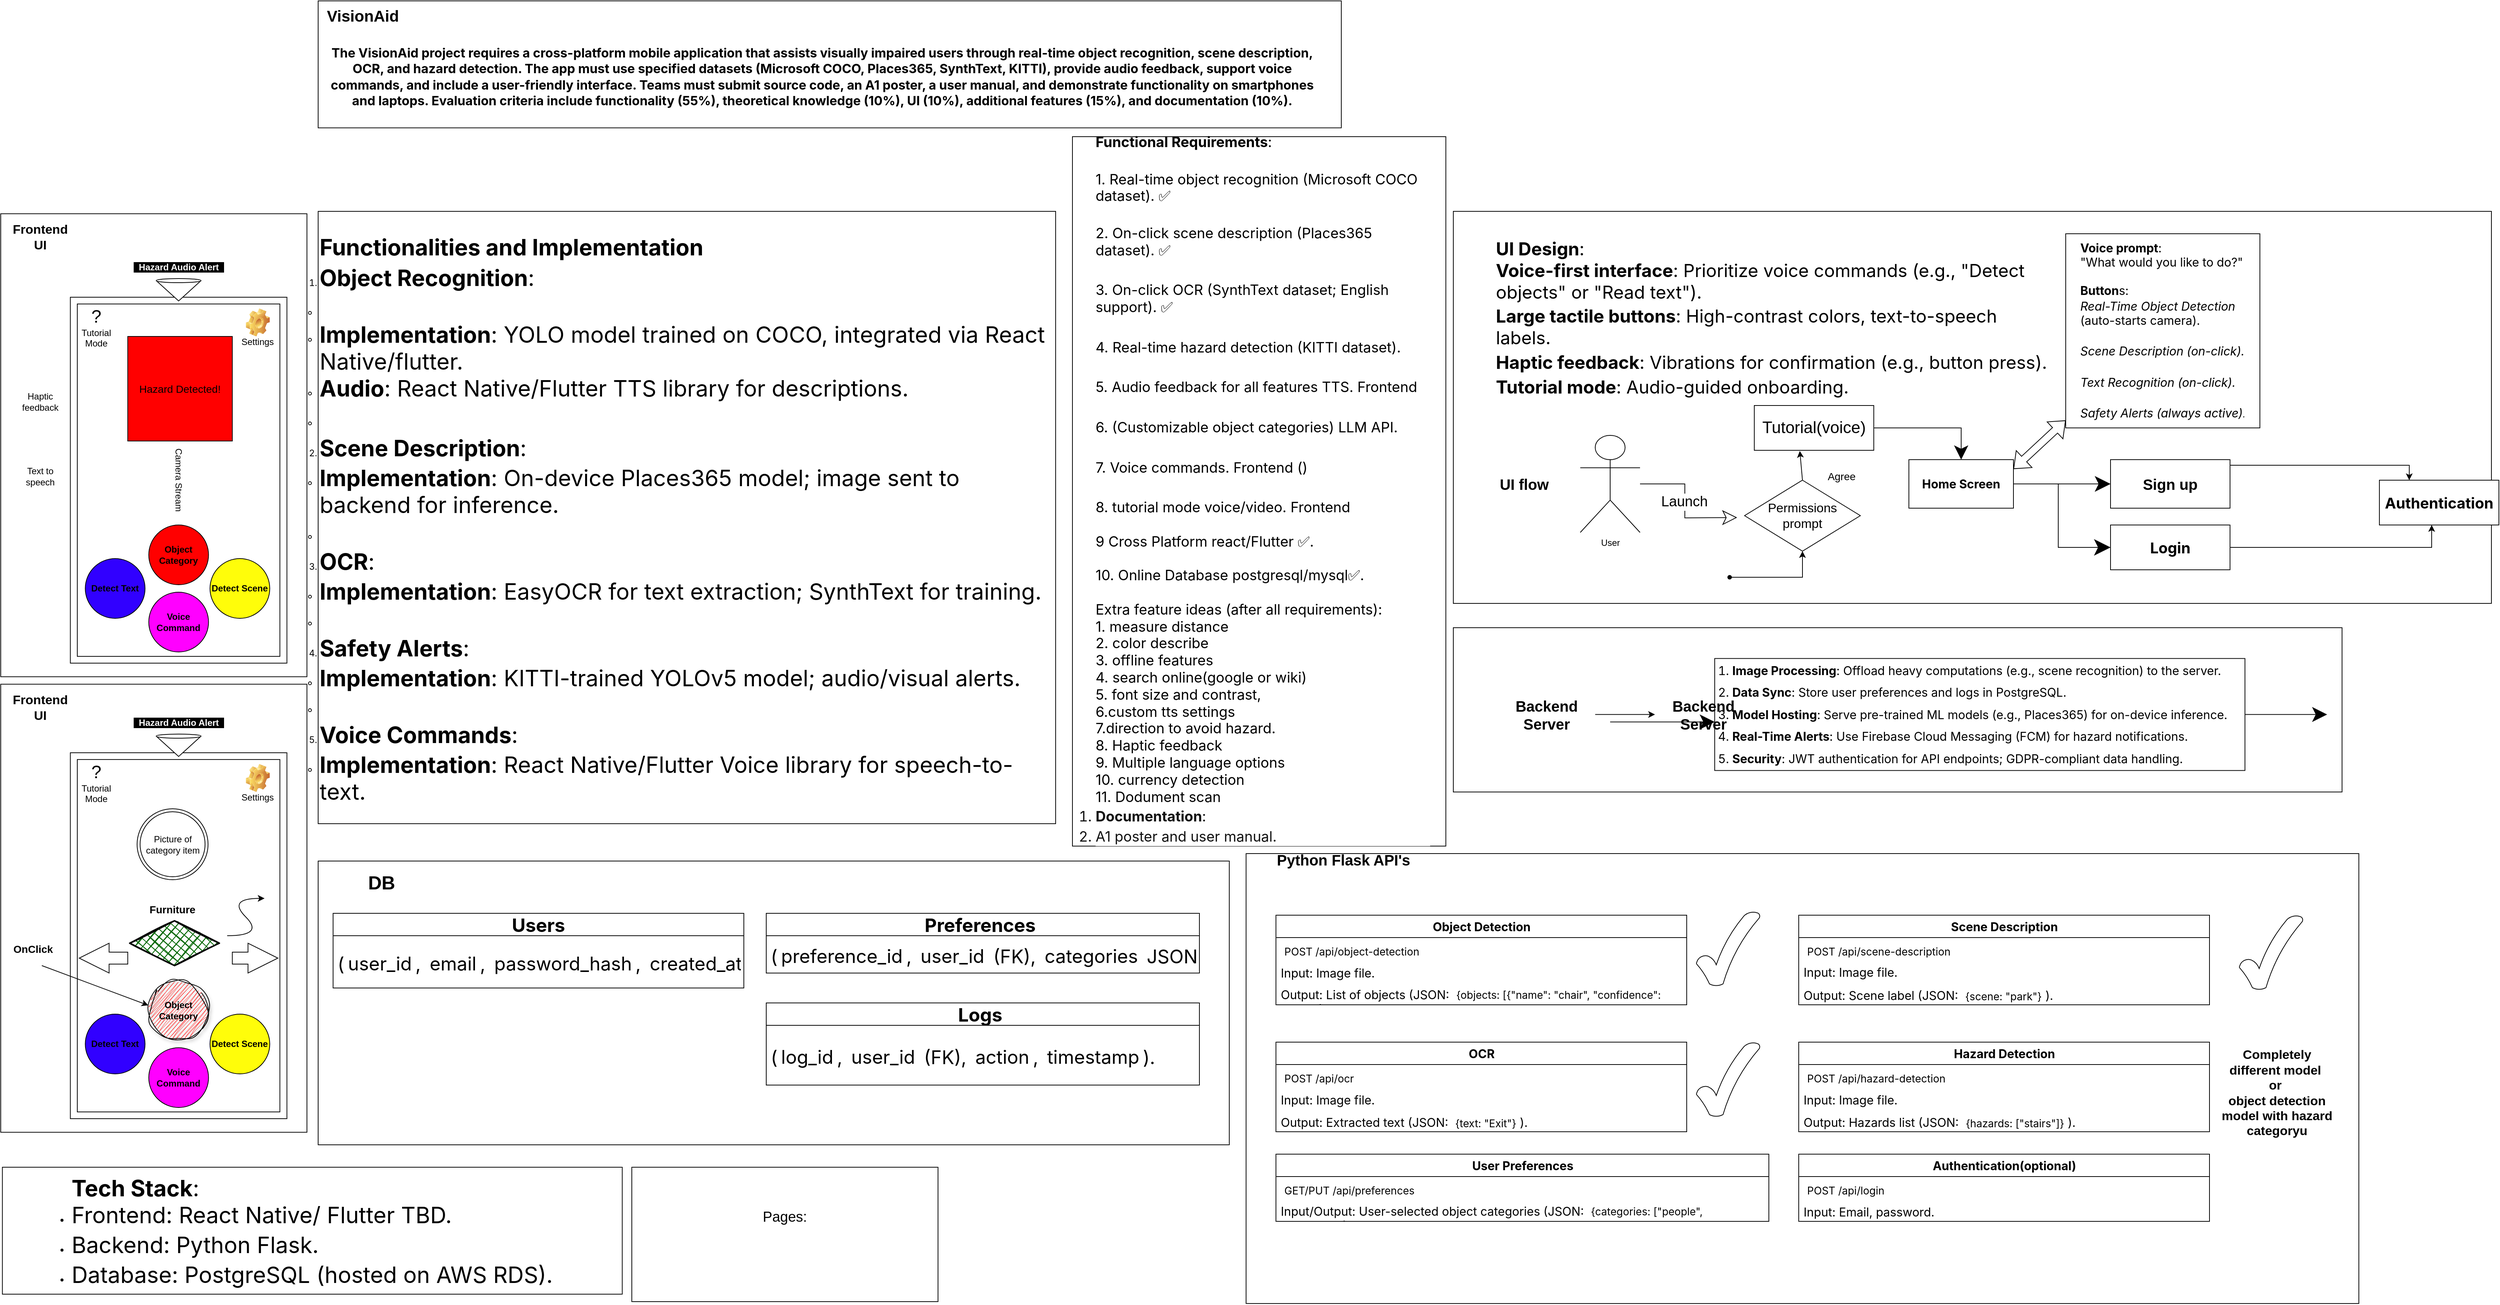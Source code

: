 <mxfile version="26.0.9">
  <diagram name="Page-1" id="mU3ArxInAvuhIQLALxG0">
    <mxGraphModel dx="2738" dy="1761" grid="1" gridSize="10" guides="1" tooltips="1" connect="1" arrows="1" fold="1" page="1" pageScale="1" pageWidth="850" pageHeight="1100" math="0" shadow="0">
      <root>
        <mxCell id="0" />
        <mxCell id="1" parent="0" />
        <mxCell id="sAmS2x5Ug_uQrzP4upMW-7" value="" style="rounded=0;whiteSpace=wrap;html=1;rotation=90;" parent="1" vertex="1">
          <mxGeometry x="-1600" y="328.21" width="620" height="410" as="geometry" />
        </mxCell>
        <mxCell id="qNRwSWvXJ0vGL_LxNO4K-73" value="" style="rounded=0;whiteSpace=wrap;html=1;" parent="1" vertex="1">
          <mxGeometry x="-60" y="120" width="500" height="950" as="geometry" />
        </mxCell>
        <mxCell id="qNRwSWvXJ0vGL_LxNO4K-72" value="" style="rounded=0;whiteSpace=wrap;html=1;" parent="1" vertex="1">
          <mxGeometry x="-1070" y="-61.79" width="1370" height="170" as="geometry" />
        </mxCell>
        <mxCell id="qNRwSWvXJ0vGL_LxNO4K-71" value="" style="rounded=0;whiteSpace=wrap;html=1;" parent="1" vertex="1">
          <mxGeometry x="450" y="777.54" width="1190" height="220" as="geometry" />
        </mxCell>
        <mxCell id="qNRwSWvXJ0vGL_LxNO4K-70" value="" style="rounded=0;whiteSpace=wrap;html=1;" parent="1" vertex="1">
          <mxGeometry x="450" y="220" width="1390" height="525" as="geometry" />
        </mxCell>
        <mxCell id="qNRwSWvXJ0vGL_LxNO4K-68" value="" style="rounded=0;whiteSpace=wrap;html=1;" parent="1" vertex="1">
          <mxGeometry x="172.5" y="1080" width="1490" height="602.5" as="geometry" />
        </mxCell>
        <mxCell id="qNRwSWvXJ0vGL_LxNO4K-1" value="&lt;font style=&quot;font-size: 21px;&quot;&gt;VisionAid&lt;/font&gt;" style="text;html=1;align=center;verticalAlign=middle;whiteSpace=wrap;rounded=0;fontStyle=1" parent="1" vertex="1">
          <mxGeometry x="-1070" y="-61.79" width="120" height="40" as="geometry" />
        </mxCell>
        <mxCell id="qNRwSWvXJ0vGL_LxNO4K-2" value="&lt;span style=&quot;font-family: Inter, system-ui, -apple-system, BlinkMacSystemFont, &amp;quot;Segoe UI&amp;quot;, Roboto, &amp;quot;Noto Sans&amp;quot;, Ubuntu, Cantarell, &amp;quot;Helvetica Neue&amp;quot;, Oxygen, &amp;quot;Open Sans&amp;quot;, sans-serif; text-align: start; background-color: rgb(255, 255, 255);&quot;&gt;&lt;font style=&quot;color: rgb(0, 0, 0);&quot;&gt;The VisionAid project requires a cross-platform mobile application that assists visually impaired users through real-time object recognition, scene description, OCR, and hazard detection. The app must use specified datasets (Microsoft COCO, Places365, SynthText, KITTI), provide audio feedback, support voice commands, and include a user-friendly interface. Teams must submit source code, an A1 poster, a user manual, and demonstrate functionality on smartphones and laptops. Evaluation criteria include functionality (55%), theoretical knowledge (10%), UI (10%), additional features (15%), and documentation (10%).&lt;/font&gt;&lt;/span&gt;" style="text;html=1;align=center;verticalAlign=middle;whiteSpace=wrap;rounded=0;fontSize=17;fontStyle=1" parent="1" vertex="1">
          <mxGeometry x="-1060" y="-50" width="1330" height="180" as="geometry" />
        </mxCell>
        <mxCell id="qNRwSWvXJ0vGL_LxNO4K-3" value="&lt;ol start=&quot;1&quot; style=&quot;margin: calc(var(--ds-md-zoom)*12px)0; padding-left: calc(var(--ds-md-zoom)*24px); font-family: Inter, system-ui, -apple-system, BlinkMacSystemFont, &amp;quot;Segoe UI&amp;quot;, Roboto, &amp;quot;Noto Sans&amp;quot;, Ubuntu, Cantarell, &amp;quot;Helvetica Neue&amp;quot;, Oxygen, &amp;quot;Open Sans&amp;quot;, sans-serif; text-align: start;&quot;&gt;&lt;li style=&quot;margin-top: 4px;&quot;&gt;&lt;p style=&quot;margin: 0px 0px 4px; line-height: var(--ds-md-line-height);&quot;&gt;&lt;span style=&quot;background-color: light-dark(rgb(255, 255, 255), rgb(18, 18, 18));&quot;&gt;&lt;font style=&quot;color: rgb(0, 0, 0); font-size: 19px;&quot;&gt;&lt;strong style=&quot;&quot;&gt;Functional Requirements&lt;/strong&gt;:&lt;/font&gt;&lt;/span&gt;&lt;/p&gt;&lt;/li&gt;&lt;ul style=&quot;margin-top: 4px; margin-bottom: 0px; padding-left: calc(var(--ds-md-zoom)*24px);&quot;&gt;&lt;li style=&quot;&quot;&gt;&lt;p style=&quot;margin-top: 0px; margin-right: 0px; margin-left: 0px; line-height: var(--ds-md-line-height); margin-bottom: 0px !important;&quot;&gt;&lt;span style=&quot;background-color: light-dark(rgb(255, 255, 255), rgb(18, 18, 18));&quot;&gt;&lt;font style=&quot;color: rgb(0, 0, 0); font-size: 19px;&quot;&gt;&lt;br&gt;&lt;/font&gt;&lt;/span&gt;&lt;/p&gt;&lt;/li&gt;&lt;li style=&quot;&quot;&gt;&lt;p style=&quot;margin-top: 0px; margin-right: 0px; margin-left: 0px; line-height: var(--ds-md-line-height); margin-bottom: 0px !important;&quot;&gt;&lt;span style=&quot;background-color: light-dark(rgb(255, 255, 255), rgb(18, 18, 18));&quot;&gt;&lt;font style=&quot;color: rgb(0, 0, 0); font-size: 19px;&quot;&gt;1. Real-time object recognition (Microsoft COCO dataset). ✅&lt;/font&gt;&lt;/span&gt;&lt;/p&gt;&lt;/li&gt;&lt;li style=&quot;&quot;&gt;&lt;p style=&quot;margin-top: 0px; margin-right: 0px; margin-left: 0px; line-height: var(--ds-md-line-height); margin-bottom: 0px !important;&quot;&gt;&lt;span style=&quot;background-color: light-dark(rgb(255, 255, 255), rgb(18, 18, 18));&quot;&gt;&lt;font style=&quot;color: rgb(0, 0, 0); font-size: 19px;&quot;&gt;&lt;br&gt;&lt;/font&gt;&lt;/span&gt;&lt;/p&gt;&lt;/li&gt;&lt;li style=&quot;margin-top: 4px;&quot;&gt;&lt;p style=&quot;margin-top: 0px; margin-right: 0px; margin-left: 0px; line-height: var(--ds-md-line-height); margin-bottom: 0px !important;&quot;&gt;&lt;span style=&quot;background-color: light-dark(rgb(255, 255, 255), rgb(18, 18, 18));&quot;&gt;&lt;font style=&quot;color: rgb(0, 0, 0); font-size: 19px;&quot;&gt;2. On-click scene description (Places365 dataset). ✅&lt;/font&gt;&lt;/span&gt;&lt;/p&gt;&lt;/li&gt;&lt;li style=&quot;margin-top: 4px;&quot;&gt;&lt;p style=&quot;margin-top: 0px; margin-right: 0px; margin-left: 0px; line-height: var(--ds-md-line-height); margin-bottom: 0px !important;&quot;&gt;&lt;span style=&quot;background-color: light-dark(rgb(255, 255, 255), rgb(18, 18, 18));&quot;&gt;&lt;font style=&quot;color: rgb(0, 0, 0); font-size: 19px;&quot;&gt;&lt;br&gt;&lt;/font&gt;&lt;/span&gt;&lt;/p&gt;&lt;/li&gt;&lt;li style=&quot;margin-top: 4px;&quot;&gt;&lt;p style=&quot;margin-top: 0px; margin-right: 0px; margin-left: 0px; line-height: var(--ds-md-line-height); margin-bottom: 0px !important;&quot;&gt;&lt;span style=&quot;background-color: light-dark(rgb(255, 255, 255), rgb(18, 18, 18));&quot;&gt;&lt;font style=&quot;color: rgb(0, 0, 0); font-size: 19px;&quot;&gt;3. On-click OCR (SynthText dataset; English support). ✅&lt;/font&gt;&lt;/span&gt;&lt;/p&gt;&lt;/li&gt;&lt;li style=&quot;margin-top: 4px;&quot;&gt;&lt;p style=&quot;margin-top: 0px; margin-right: 0px; margin-left: 0px; line-height: var(--ds-md-line-height); margin-bottom: 0px !important;&quot;&gt;&lt;span style=&quot;background-color: light-dark(rgb(255, 255, 255), rgb(18, 18, 18));&quot;&gt;&lt;font style=&quot;color: rgb(0, 0, 0); font-size: 19px;&quot;&gt;&lt;br&gt;&lt;/font&gt;&lt;/span&gt;&lt;/p&gt;&lt;/li&gt;&lt;li style=&quot;margin-top: 4px;&quot;&gt;&lt;p style=&quot;margin-top: 0px; margin-right: 0px; margin-left: 0px; line-height: var(--ds-md-line-height); margin-bottom: 0px !important;&quot;&gt;&lt;span style=&quot;background-color: light-dark(rgb(255, 255, 255), rgb(18, 18, 18));&quot;&gt;&lt;font style=&quot;color: rgb(0, 0, 0); font-size: 19px;&quot;&gt;4. Real-time hazard detection (KITTI dataset).&lt;/font&gt;&lt;/span&gt;&lt;/p&gt;&lt;/li&gt;&lt;li style=&quot;margin-top: 4px;&quot;&gt;&lt;p style=&quot;margin-top: 0px; margin-right: 0px; margin-left: 0px; line-height: var(--ds-md-line-height); margin-bottom: 0px !important;&quot;&gt;&lt;span style=&quot;background-color: light-dark(rgb(255, 255, 255), rgb(18, 18, 18));&quot;&gt;&lt;font style=&quot;color: rgb(0, 0, 0); font-size: 19px;&quot;&gt;&lt;br&gt;&lt;/font&gt;&lt;/span&gt;&lt;/p&gt;&lt;/li&gt;&lt;li style=&quot;margin-top: 4px;&quot;&gt;&lt;p style=&quot;margin-top: 0px; margin-right: 0px; margin-left: 0px; line-height: var(--ds-md-line-height); margin-bottom: 0px !important;&quot;&gt;&lt;span style=&quot;background-color: light-dark(rgb(255, 255, 255), rgb(18, 18, 18));&quot;&gt;&lt;font style=&quot;color: rgb(0, 0, 0); font-size: 19px;&quot;&gt;5. Audio feedback for all features TTS. Frontend&lt;/font&gt;&lt;/span&gt;&lt;/p&gt;&lt;/li&gt;&lt;li style=&quot;margin-top: 4px;&quot;&gt;&lt;p style=&quot;margin-top: 0px; margin-right: 0px; margin-left: 0px; line-height: var(--ds-md-line-height); margin-bottom: 0px !important;&quot;&gt;&lt;span style=&quot;background-color: light-dark(rgb(255, 255, 255), rgb(18, 18, 18));&quot;&gt;&lt;font style=&quot;color: rgb(0, 0, 0); font-size: 19px;&quot;&gt;&lt;br&gt;&lt;/font&gt;&lt;/span&gt;&lt;/p&gt;&lt;/li&gt;&lt;li style=&quot;margin-top: 4px;&quot;&gt;&lt;p style=&quot;margin-top: 0px; margin-right: 0px; margin-left: 0px; line-height: var(--ds-md-line-height); margin-bottom: 0px !important;&quot;&gt;&lt;span style=&quot;background-color: light-dark(rgb(255, 255, 255), rgb(18, 18, 18));&quot;&gt;&lt;font style=&quot;color: rgb(0, 0, 0); font-size: 19px;&quot;&gt;6. (Customizable object categories) LLM API.&amp;nbsp;&lt;/font&gt;&lt;/span&gt;&lt;/p&gt;&lt;/li&gt;&lt;li style=&quot;margin-top: 4px;&quot;&gt;&lt;p style=&quot;margin-top: 0px; margin-right: 0px; margin-left: 0px; line-height: var(--ds-md-line-height); margin-bottom: 0px !important;&quot;&gt;&lt;span style=&quot;background-color: light-dark(rgb(255, 255, 255), rgb(18, 18, 18));&quot;&gt;&lt;font style=&quot;color: rgb(0, 0, 0); font-size: 19px;&quot;&gt;&lt;br&gt;&lt;/font&gt;&lt;/span&gt;&lt;/p&gt;&lt;/li&gt;&lt;li style=&quot;margin-top: 4px;&quot;&gt;&lt;p style=&quot;margin-top: 0px; margin-right: 0px; margin-left: 0px; line-height: var(--ds-md-line-height); margin-bottom: 0px !important;&quot;&gt;&lt;span style=&quot;background-color: light-dark(rgb(255, 255, 255), rgb(18, 18, 18));&quot;&gt;&lt;font style=&quot;color: rgb(0, 0, 0); font-size: 19px;&quot;&gt;7. Voice commands.&amp;nbsp;&lt;/font&gt;&lt;/span&gt;&lt;span style=&quot;background-color: rgb(255, 255, 255); color: rgb(0, 0, 0); font-size: 19px;&quot;&gt;Frontend ()&lt;/span&gt;&lt;/p&gt;&lt;/li&gt;&lt;li style=&quot;margin-top: 4px;&quot;&gt;&lt;p style=&quot;margin-top: 0px; margin-right: 0px; margin-left: 0px; line-height: var(--ds-md-line-height); margin-bottom: 0px !important;&quot;&gt;&lt;span style=&quot;background-color: light-dark(rgb(255, 255, 255), rgb(18, 18, 18));&quot;&gt;&lt;font style=&quot;color: rgb(0, 0, 0); font-size: 19px;&quot;&gt;&lt;br&gt;&lt;/font&gt;&lt;/span&gt;&lt;/p&gt;&lt;/li&gt;&lt;li style=&quot;margin-top: 4px;&quot;&gt;&lt;p style=&quot;margin-top: 0px; margin-right: 0px; margin-left: 0px; line-height: var(--ds-md-line-height); margin-bottom: 0px !important;&quot;&gt;&lt;span style=&quot;background-color: light-dark(rgb(255, 255, 255), rgb(18, 18, 18));&quot;&gt;&lt;font style=&quot;color: rgb(0, 0, 0); font-size: 19px;&quot;&gt;8. tutorial mode voice/video.&amp;nbsp;&lt;/font&gt;&lt;/span&gt;&lt;span style=&quot;background-color: rgb(255, 255, 255); color: rgb(0, 0, 0); font-size: 19px;&quot;&gt;Frontend&lt;/span&gt;&lt;/p&gt;&lt;/li&gt;&lt;/ul&gt;&lt;/ol&gt;&lt;div style=&quot;text-align: left;&quot;&gt;&lt;font style=&quot;font-size: 19px;&quot; face=&quot;Inter, system-ui, -apple-system, BlinkMacSystemFont, Segoe UI, Roboto, Noto Sans, Ubuntu, Cantarell, Helvetica Neue, Oxygen, Open Sans, sans-serif&quot; color=&quot;#000000&quot;&gt;&lt;br&gt;&lt;/font&gt;&lt;/div&gt;&lt;div style=&quot;text-align: left;&quot;&gt;&lt;font style=&quot;font-size: 19px;&quot; face=&quot;Inter, system-ui, -apple-system, BlinkMacSystemFont, Segoe UI, Roboto, Noto Sans, Ubuntu, Cantarell, Helvetica Neue, Oxygen, Open Sans, sans-serif&quot; color=&quot;#000000&quot;&gt;9 Cross Platform react/Flutter ✅.&lt;/font&gt;&lt;/div&gt;&lt;div style=&quot;text-align: left;&quot;&gt;&lt;font style=&quot;font-size: 19px;&quot; face=&quot;Inter, system-ui, -apple-system, BlinkMacSystemFont, Segoe UI, Roboto, Noto Sans, Ubuntu, Cantarell, Helvetica Neue, Oxygen, Open Sans, sans-serif&quot; color=&quot;#000000&quot;&gt;&lt;br&gt;&lt;/font&gt;&lt;/div&gt;&lt;div style=&quot;text-align: left;&quot;&gt;&lt;font style=&quot;font-size: 19px;&quot; face=&quot;Inter, system-ui, -apple-system, BlinkMacSystemFont, Segoe UI, Roboto, Noto Sans, Ubuntu, Cantarell, Helvetica Neue, Oxygen, Open Sans, sans-serif&quot; color=&quot;#000000&quot;&gt;10. Online Database postgresql/mysql✅.&lt;/font&gt;&lt;/div&gt;&lt;div style=&quot;text-align: left;&quot;&gt;&lt;font style=&quot;font-size: 19px;&quot; face=&quot;Inter, system-ui, -apple-system, BlinkMacSystemFont, Segoe UI, Roboto, Noto Sans, Ubuntu, Cantarell, Helvetica Neue, Oxygen, Open Sans, sans-serif&quot; color=&quot;#000000&quot;&gt;&lt;br&gt;&lt;/font&gt;&lt;/div&gt;&lt;div style=&quot;text-align: left;&quot;&gt;&lt;font style=&quot;font-size: 19px;&quot; face=&quot;Inter, system-ui, -apple-system, BlinkMacSystemFont, Segoe UI, Roboto, Noto Sans, Ubuntu, Cantarell, Helvetica Neue, Oxygen, Open Sans, sans-serif&quot; color=&quot;#000000&quot;&gt;Extra feature ideas (after all requirements):&lt;/font&gt;&lt;/div&gt;&lt;div style=&quot;text-align: left;&quot;&gt;&lt;font style=&quot;font-size: 19px;&quot; face=&quot;Inter, system-ui, -apple-system, BlinkMacSystemFont, Segoe UI, Roboto, Noto Sans, Ubuntu, Cantarell, Helvetica Neue, Oxygen, Open Sans, sans-serif&quot; color=&quot;#000000&quot;&gt;1.&amp;nbsp;&lt;/font&gt;&lt;span style=&quot;color: light-dark(rgb(0, 0, 0), rgb(0, 0, 0)); font-size: 19px; font-family: Inter, system-ui, -apple-system, BlinkMacSystemFont, &amp;quot;Segoe UI&amp;quot;, Roboto, &amp;quot;Noto Sans&amp;quot;, Ubuntu, Cantarell, &amp;quot;Helvetica Neue&amp;quot;, Oxygen, &amp;quot;Open Sans&amp;quot;, sans-serif; background-color: transparent;&quot;&gt;measure distance&lt;/span&gt;&lt;/div&gt;&lt;div style=&quot;text-align: left;&quot;&gt;&lt;font style=&quot;font-size: 19px;&quot; face=&quot;Inter, system-ui, -apple-system, BlinkMacSystemFont, Segoe UI, Roboto, Noto Sans, Ubuntu, Cantarell, Helvetica Neue, Oxygen, Open Sans, sans-serif&quot; color=&quot;#000000&quot;&gt;2. color describe&lt;/font&gt;&lt;/div&gt;&lt;div style=&quot;text-align: left;&quot;&gt;&lt;font style=&quot;font-size: 19px;&quot; face=&quot;Inter, system-ui, -apple-system, BlinkMacSystemFont, Segoe UI, Roboto, Noto Sans, Ubuntu, Cantarell, Helvetica Neue, Oxygen, Open Sans, sans-serif&quot; color=&quot;#000000&quot;&gt;3. offline features&amp;nbsp;&lt;/font&gt;&lt;/div&gt;&lt;div style=&quot;text-align: left;&quot;&gt;&lt;font style=&quot;font-size: 19px;&quot; face=&quot;Inter, system-ui, -apple-system, BlinkMacSystemFont, Segoe UI, Roboto, Noto Sans, Ubuntu, Cantarell, Helvetica Neue, Oxygen, Open Sans, sans-serif&quot; color=&quot;#000000&quot;&gt;4. search online(google or wiki)&lt;/font&gt;&lt;/div&gt;&lt;div style=&quot;text-align: left;&quot;&gt;&lt;font style=&quot;font-size: 19px;&quot; face=&quot;Inter, system-ui, -apple-system, BlinkMacSystemFont, Segoe UI, Roboto, Noto Sans, Ubuntu, Cantarell, Helvetica Neue, Oxygen, Open Sans, sans-serif&quot; color=&quot;#000000&quot;&gt;5. font size and contrast,&amp;nbsp;&lt;/font&gt;&lt;/div&gt;&lt;div style=&quot;text-align: left;&quot;&gt;&lt;font style=&quot;font-size: 19px;&quot; face=&quot;Inter, system-ui, -apple-system, BlinkMacSystemFont, Segoe UI, Roboto, Noto Sans, Ubuntu, Cantarell, Helvetica Neue, Oxygen, Open Sans, sans-serif&quot; color=&quot;#000000&quot;&gt;6.custom tts settings&lt;/font&gt;&lt;/div&gt;&lt;div style=&quot;text-align: left;&quot;&gt;&lt;font style=&quot;font-size: 19px;&quot; face=&quot;Inter, system-ui, -apple-system, BlinkMacSystemFont, Segoe UI, Roboto, Noto Sans, Ubuntu, Cantarell, Helvetica Neue, Oxygen, Open Sans, sans-serif&quot; color=&quot;#000000&quot;&gt;7.direction to avoid hazard.&lt;/font&gt;&lt;/div&gt;&lt;div style=&quot;text-align: left;&quot;&gt;&lt;font style=&quot;font-size: 19px;&quot; face=&quot;Inter, system-ui, -apple-system, BlinkMacSystemFont, Segoe UI, Roboto, Noto Sans, Ubuntu, Cantarell, Helvetica Neue, Oxygen, Open Sans, sans-serif&quot; color=&quot;#000000&quot;&gt;8. Haptic feedback&lt;/font&gt;&lt;/div&gt;&lt;div style=&quot;text-align: left;&quot;&gt;&lt;font style=&quot;font-size: 19px;&quot; face=&quot;Inter, system-ui, -apple-system, BlinkMacSystemFont, Segoe UI, Roboto, Noto Sans, Ubuntu, Cantarell, Helvetica Neue, Oxygen, Open Sans, sans-serif&quot; color=&quot;#000000&quot;&gt;9. Multiple language options&lt;/font&gt;&lt;/div&gt;&lt;div style=&quot;text-align: left;&quot;&gt;&lt;font style=&quot;font-size: 19px;&quot; face=&quot;Inter, system-ui, -apple-system, BlinkMacSystemFont, Segoe UI, Roboto, Noto Sans, Ubuntu, Cantarell, Helvetica Neue, Oxygen, Open Sans, sans-serif&quot; color=&quot;#000000&quot;&gt;10. currency detection&lt;/font&gt;&lt;/div&gt;&lt;div style=&quot;text-align: left;&quot;&gt;&lt;font style=&quot;font-size: 19px;&quot; face=&quot;Inter, system-ui, -apple-system, BlinkMacSystemFont, Segoe UI, Roboto, Noto Sans, Ubuntu, Cantarell, Helvetica Neue, Oxygen, Open Sans, sans-serif&quot; color=&quot;#000000&quot;&gt;11. Dodument scan&lt;/font&gt;&lt;/div&gt;&lt;div style=&quot;text-align: left;&quot;&gt;&lt;font style=&quot;color: rgb(18, 18, 18); font-size: 19px;&quot; face=&quot;Inter, system-ui, -apple-system, BlinkMacSystemFont, Segoe UI, Roboto, Noto Sans, Ubuntu, Cantarell, Helvetica Neue, Oxygen, Open Sans, sans-serif&quot;&gt;&lt;ol style=&quot;margin: calc(var(--ds-md-zoom)*12px)0; padding-left: calc(var(--ds-md-zoom)*24px);&quot; start=&quot;1&quot;&gt;&lt;li style=&quot;margin-top: 4px;&quot;&gt;&lt;p style=&quot;margin-top: 0px; margin-right: 0px; margin-left: 0px; line-height: var(--ds-md-line-height); background-color: rgb(255, 255, 255); margin-bottom: 0px !important;&quot;&gt;&lt;strong style=&quot;&quot;&gt;Documentation&lt;/strong&gt;:&amp;nbsp;&lt;/p&gt;&lt;/li&gt;&lt;li style=&quot;margin-top: 4px;&quot;&gt;&lt;p style=&quot;margin-top: 0px; margin-right: 0px; margin-left: 0px; line-height: var(--ds-md-line-height); background-color: rgb(255, 255, 255); margin-bottom: 0px !important;&quot;&gt;A1 poster and user manual.&lt;/p&gt;&lt;/li&gt;&lt;/ol&gt;&lt;/font&gt;&lt;/div&gt;" style="text;html=1;align=center;verticalAlign=middle;whiteSpace=wrap;rounded=0;fontColor=#FFFFFF;" parent="1" vertex="1">
          <mxGeometry x="-30" y="232.46" width="450" height="717.54" as="geometry" />
        </mxCell>
        <mxCell id="qNRwSWvXJ0vGL_LxNO4K-4" value="User" style="shape=umlActor;verticalLabelPosition=bottom;verticalAlign=top;html=1;outlineConnect=0;" parent="1" vertex="1">
          <mxGeometry x="620" y="520" width="80" height="130" as="geometry" />
        </mxCell>
        <mxCell id="qNRwSWvXJ0vGL_LxNO4K-7" style="edgeStyle=orthogonalEdgeStyle;rounded=0;orthogonalLoop=1;jettySize=auto;html=1;startArrow=classic;startFill=0;endArrow=none;startSize=17;" parent="1" target="qNRwSWvXJ0vGL_LxNO4K-4" edge="1">
          <mxGeometry relative="1" as="geometry">
            <mxPoint x="830" y="630" as="sourcePoint" />
          </mxGeometry>
        </mxCell>
        <mxCell id="qNRwSWvXJ0vGL_LxNO4K-8" value="&lt;font style=&quot;font-size: 19px;&quot;&gt;Launch&lt;/font&gt;" style="edgeLabel;html=1;align=center;verticalAlign=middle;resizable=0;points=[];" parent="qNRwSWvXJ0vGL_LxNO4K-7" vertex="1" connectable="0">
          <mxGeometry x="0.051" y="1" relative="1" as="geometry">
            <mxPoint as="offset" />
          </mxGeometry>
        </mxCell>
        <mxCell id="qNRwSWvXJ0vGL_LxNO4K-10" value="" style="edgeStyle=orthogonalEdgeStyle;rounded=0;orthogonalLoop=1;jettySize=auto;html=1;endSize=16;" parent="1" source="qNRwSWvXJ0vGL_LxNO4K-5" target="qNRwSWvXJ0vGL_LxNO4K-9" edge="1">
          <mxGeometry relative="1" as="geometry" />
        </mxCell>
        <mxCell id="qNRwSWvXJ0vGL_LxNO4K-5" value="&lt;font style=&quot;font-size: 22px;&quot;&gt;Tutorial(voice)&lt;/font&gt;" style="rounded=0;whiteSpace=wrap;html=1;" parent="1" vertex="1">
          <mxGeometry x="853" y="480" width="160" height="60" as="geometry" />
        </mxCell>
        <mxCell id="qNRwSWvXJ0vGL_LxNO4K-6" value="&lt;h1 style=&quot;margin-top: 0px;&quot;&gt;&lt;p style=&quot;margin: calc(var(--ds-md-zoom)*12px)0; line-height: var(--ds-md-line-height); font-family: Inter, system-ui, -apple-system, BlinkMacSystemFont, &amp;quot;Segoe UI&amp;quot;, Roboto, &amp;quot;Noto Sans&amp;quot;, Ubuntu, Cantarell, &amp;quot;Helvetica Neue&amp;quot;, Oxygen, &amp;quot;Open Sans&amp;quot;, sans-serif; font-weight: 400;&quot;&gt;&lt;font style=&quot;color: rgb(0, 0, 0); background-color: light-dark(rgb(255, 255, 255), rgb(255, 255, 255));&quot;&gt;&lt;strong&gt;UI Design&lt;/strong&gt;:&lt;/font&gt;&lt;/p&gt;&lt;ul style=&quot;margin: calc(var(--ds-md-zoom)*12px)0; padding-left: calc(var(--ds-md-zoom)*24px); font-family: Inter, system-ui, -apple-system, BlinkMacSystemFont, &amp;quot;Segoe UI&amp;quot;, Roboto, &amp;quot;Noto Sans&amp;quot;, Ubuntu, Cantarell, &amp;quot;Helvetica Neue&amp;quot;, Oxygen, &amp;quot;Open Sans&amp;quot;, sans-serif; font-weight: 400;&quot;&gt;&lt;li&gt;&lt;p style=&quot;margin-top: 0px; margin-right: 0px; margin-left: 0px; line-height: var(--ds-md-line-height); margin-bottom: 0px !important;&quot;&gt;&lt;font style=&quot;color: rgb(0, 0, 0); background-color: light-dark(rgb(255, 255, 255), rgb(255, 255, 255));&quot;&gt;&lt;strong&gt;Voice-first interface&lt;/strong&gt;: Prioritize voice commands (e.g., &quot;Detect objects&quot; or &quot;Read text&quot;).&lt;/font&gt;&lt;/p&gt;&lt;/li&gt;&lt;li style=&quot;margin-top: 4px;&quot;&gt;&lt;p style=&quot;margin-top: 0px; margin-right: 0px; margin-left: 0px; line-height: var(--ds-md-line-height); margin-bottom: 0px !important;&quot;&gt;&lt;font style=&quot;color: rgb(0, 0, 0); background-color: light-dark(rgb(255, 255, 255), rgb(255, 255, 255));&quot;&gt;&lt;strong&gt;Large tactile buttons&lt;/strong&gt;: High-contrast colors, text-to-speech labels.&lt;/font&gt;&lt;/p&gt;&lt;/li&gt;&lt;li style=&quot;margin-top: 4px;&quot;&gt;&lt;p style=&quot;margin-top: 0px; margin-right: 0px; margin-left: 0px; line-height: var(--ds-md-line-height); margin-bottom: 0px !important;&quot;&gt;&lt;font style=&quot;color: rgb(0, 0, 0); background-color: light-dark(rgb(255, 255, 255), rgb(255, 255, 255));&quot;&gt;&lt;strong&gt;Haptic feedback&lt;/strong&gt;: Vibrations for confirmation (e.g., button press).&lt;/font&gt;&lt;/p&gt;&lt;/li&gt;&lt;li style=&quot;margin-top: 4px;&quot;&gt;&lt;p style=&quot;margin-top: 0px; margin-right: 0px; margin-left: 0px; line-height: var(--ds-md-line-height); margin-bottom: 0px !important;&quot;&gt;&lt;font style=&quot;color: rgb(0, 0, 0); background-color: light-dark(rgb(255, 255, 255), rgb(255, 255, 255));&quot;&gt;&lt;strong&gt;Tutorial mode&lt;/strong&gt;: Audio-guided onboarding.&lt;/font&gt;&lt;/p&gt;&lt;/li&gt;&lt;/ul&gt;&lt;/h1&gt;" style="text;html=1;whiteSpace=wrap;overflow=hidden;rounded=0;fontSize=12;" parent="1" vertex="1">
          <mxGeometry x="505" y="250" width="740" height="230" as="geometry" />
        </mxCell>
        <mxCell id="qNRwSWvXJ0vGL_LxNO4K-58" value="" style="edgeStyle=orthogonalEdgeStyle;rounded=0;orthogonalLoop=1;jettySize=auto;html=1;endSize=18;entryX=0;entryY=0.5;entryDx=0;entryDy=0;" parent="1" source="qNRwSWvXJ0vGL_LxNO4K-9" target="qNRwSWvXJ0vGL_LxNO4K-57" edge="1">
          <mxGeometry relative="1" as="geometry">
            <mxPoint x="1260" y="700" as="targetPoint" />
          </mxGeometry>
        </mxCell>
        <mxCell id="qNRwSWvXJ0vGL_LxNO4K-60" value="" style="edgeStyle=orthogonalEdgeStyle;rounded=0;orthogonalLoop=1;jettySize=auto;html=1;entryX=0;entryY=0.5;entryDx=0;entryDy=0;endSize=19;" parent="1" source="qNRwSWvXJ0vGL_LxNO4K-9" target="qNRwSWvXJ0vGL_LxNO4K-59" edge="1">
          <mxGeometry relative="1" as="geometry" />
        </mxCell>
        <mxCell id="qNRwSWvXJ0vGL_LxNO4K-9" value="&lt;strong style=&quot;font-family: Inter, system-ui, -apple-system, BlinkMacSystemFont, &amp;quot;Segoe UI&amp;quot;, Roboto, &amp;quot;Noto Sans&amp;quot;, Ubuntu, Cantarell, &amp;quot;Helvetica Neue&amp;quot;, Oxygen, &amp;quot;Open Sans&amp;quot;, sans-serif; font-size: 16.002px; text-align: left; background-color: rgb(255, 255, 255);&quot;&gt;&lt;font style=&quot;color: rgb(0, 0, 0);&quot;&gt;Home Screen&lt;/font&gt;&lt;/strong&gt;" style="rounded=0;whiteSpace=wrap;html=1;" parent="1" vertex="1">
          <mxGeometry x="1060" y="552.5" width="140" height="65" as="geometry" />
        </mxCell>
        <mxCell id="qNRwSWvXJ0vGL_LxNO4K-11" value="&lt;div style=&quot;text-align: left;&quot;&gt;&lt;span style=&quot;background-color: light-dark(rgb(255, 255, 255), rgb(255, 255, 255)); color: light-dark(rgb(0, 0, 0), rgb(0, 0, 0)); font-family: Inter, system-ui, -apple-system, BlinkMacSystemFont, &amp;quot;Segoe UI&amp;quot;, Roboto, &amp;quot;Noto Sans&amp;quot;, Ubuntu, Cantarell, &amp;quot;Helvetica Neue&amp;quot;, Oxygen, &amp;quot;Open Sans&amp;quot;, sans-serif;&quot;&gt;&lt;font style=&quot;font-size: 16px;&quot;&gt;&lt;b&gt;Voice prompt&lt;/b&gt;:&amp;nbsp;&lt;/font&gt;&lt;/span&gt;&lt;/div&gt;&lt;div style=&quot;text-align: left;&quot;&gt;&lt;span style=&quot;background-color: light-dark(rgb(255, 255, 255), rgb(255, 255, 255)); color: light-dark(rgb(0, 0, 0), rgb(0, 0, 0)); font-family: Inter, system-ui, -apple-system, BlinkMacSystemFont, &amp;quot;Segoe UI&amp;quot;, Roboto, &amp;quot;Noto Sans&amp;quot;, Ubuntu, Cantarell, &amp;quot;Helvetica Neue&amp;quot;, Oxygen, &amp;quot;Open Sans&amp;quot;, sans-serif;&quot;&gt;&lt;font style=&quot;font-size: 16px;&quot;&gt;&quot;What would you like to do?&quot;&lt;/font&gt;&lt;/span&gt;&lt;/div&gt;&lt;div style=&quot;text-align: left;&quot;&gt;&lt;b style=&quot;background-color: light-dark(rgb(255, 255, 255), rgb(255, 255, 255)); color: light-dark(rgb(0, 0, 0), rgb(0, 0, 0)); font-size: 16px; font-family: Inter, system-ui, -apple-system, BlinkMacSystemFont, &amp;quot;Segoe UI&amp;quot;, Roboto, &amp;quot;Noto Sans&amp;quot;, Ubuntu, Cantarell, &amp;quot;Helvetica Neue&amp;quot;, Oxygen, &amp;quot;Open Sans&amp;quot;, sans-serif; text-align: center;&quot;&gt;&lt;br&gt;&lt;/b&gt;&lt;/div&gt;&lt;div style=&quot;text-align: left;&quot;&gt;&lt;b style=&quot;background-color: light-dark(rgb(255, 255, 255), rgb(255, 255, 255)); color: light-dark(rgb(0, 0, 0), rgb(0, 0, 0)); font-size: 16px; font-family: Inter, system-ui, -apple-system, BlinkMacSystemFont, &amp;quot;Segoe UI&amp;quot;, Roboto, &amp;quot;Noto Sans&amp;quot;, Ubuntu, Cantarell, &amp;quot;Helvetica Neue&amp;quot;, Oxygen, &amp;quot;Open Sans&amp;quot;, sans-serif; text-align: center;&quot;&gt;Button&lt;/b&gt;&lt;span style=&quot;color: light-dark(rgb(0, 0, 0), rgb(0, 0, 0)); font-size: 16px; font-family: Inter, system-ui, -apple-system, BlinkMacSystemFont, &amp;quot;Segoe UI&amp;quot;, Roboto, &amp;quot;Noto Sans&amp;quot;, Ubuntu, Cantarell, &amp;quot;Helvetica Neue&amp;quot;, Oxygen, &amp;quot;Open Sans&amp;quot;, sans-serif; text-align: center; background-color: light-dark(rgb(255, 255, 255), rgb(255, 255, 255));&quot;&gt;s:&lt;/span&gt;&lt;/div&gt;&lt;div style=&quot;text-align: left;&quot;&gt;&lt;font style=&quot;font-size: 16px;&quot;&gt;&lt;em style=&quot;background-color: transparent; color: light-dark(rgb(0, 0, 0), rgb(0, 0, 0)); font-family: Inter, system-ui, -apple-system, BlinkMacSystemFont, &amp;quot;Segoe UI&amp;quot;, Roboto, &amp;quot;Noto Sans&amp;quot;, Ubuntu, Cantarell, &amp;quot;Helvetica Neue&amp;quot;, Oxygen, &amp;quot;Open Sans&amp;quot;, sans-serif; line-height: 130%;&quot;&gt;Real-Time Object Detection&lt;/em&gt;&lt;span style=&quot;color: light-dark(rgb(0, 0, 0), rgb(0, 0, 0)); background-color: light-dark(rgb(255, 255, 255), rgb(255, 255, 255)); font-family: Inter, system-ui, -apple-system, BlinkMacSystemFont, &amp;quot;Segoe UI&amp;quot;, Roboto, &amp;quot;Noto Sans&amp;quot;, Ubuntu, Cantarell, &amp;quot;Helvetica Neue&amp;quot;, Oxygen, &amp;quot;Open Sans&amp;quot;, sans-serif;&quot;&gt;&amp;nbsp;&lt;/span&gt;&lt;/font&gt;&lt;/div&gt;&lt;div style=&quot;text-align: left;&quot;&gt;&lt;font style=&quot;font-size: 16px;&quot;&gt;&lt;span style=&quot;color: light-dark(rgb(0, 0, 0), rgb(0, 0, 0)); background-color: light-dark(rgb(255, 255, 255), rgb(255, 255, 255)); font-family: Inter, system-ui, -apple-system, BlinkMacSystemFont, &amp;quot;Segoe UI&amp;quot;, Roboto, &amp;quot;Noto Sans&amp;quot;, Ubuntu, Cantarell, &amp;quot;Helvetica Neue&amp;quot;, Oxygen, &amp;quot;Open Sans&amp;quot;, sans-serif;&quot;&gt;(auto-starts camera).&lt;/span&gt;&lt;/font&gt;&lt;/div&gt;&lt;font style=&quot;font-size: 16px;&quot;&gt;&lt;em style=&quot;color: light-dark(rgb(0, 0, 0), rgb(0, 0, 0)); font-family: Inter, system-ui, -apple-system, BlinkMacSystemFont, &amp;quot;Segoe UI&amp;quot;, Roboto, &amp;quot;Noto Sans&amp;quot;, Ubuntu, Cantarell, &amp;quot;Helvetica Neue&amp;quot;, Oxygen, &amp;quot;Open Sans&amp;quot;, sans-serif; line-height: 130%;&quot;&gt;&lt;div style=&quot;text-align: left;&quot;&gt;&lt;em style=&quot;background-color: transparent; color: light-dark(rgb(0, 0, 0), rgb(0, 0, 0)); line-height: 130%;&quot;&gt;&lt;br&gt;&lt;/em&gt;&lt;/div&gt;&lt;div style=&quot;text-align: left;&quot;&gt;&lt;em style=&quot;background-color: transparent; color: light-dark(rgb(0, 0, 0), rgb(0, 0, 0)); line-height: 130%;&quot;&gt;Scene Description&lt;/em&gt;&lt;span style=&quot;color: light-dark(rgb(0, 0, 0), rgb(0, 0, 0)); background-color: light-dark(rgb(255, 255, 255), rgb(255, 255, 255));&quot;&gt;&amp;nbsp;(on-click).&lt;/span&gt;&lt;/div&gt;&lt;/em&gt;&lt;em style=&quot;color: light-dark(rgb(0, 0, 0), rgb(0, 0, 0)); font-family: Inter, system-ui, -apple-system, BlinkMacSystemFont, &amp;quot;Segoe UI&amp;quot;, Roboto, &amp;quot;Noto Sans&amp;quot;, Ubuntu, Cantarell, &amp;quot;Helvetica Neue&amp;quot;, Oxygen, &amp;quot;Open Sans&amp;quot;, sans-serif; line-height: 130%;&quot;&gt;&lt;div style=&quot;text-align: left;&quot;&gt;&lt;em style=&quot;background-color: transparent; color: light-dark(rgb(0, 0, 0), rgb(0, 0, 0)); line-height: 130%;&quot;&gt;&lt;br&gt;&lt;/em&gt;&lt;/div&gt;&lt;div style=&quot;text-align: left;&quot;&gt;&lt;em style=&quot;background-color: transparent; color: light-dark(rgb(0, 0, 0), rgb(0, 0, 0)); line-height: 130%;&quot;&gt;Text Recognition&lt;/em&gt;&lt;span style=&quot;color: light-dark(rgb(0, 0, 0), rgb(0, 0, 0)); background-color: light-dark(rgb(255, 255, 255), rgb(255, 255, 255));&quot;&gt;&amp;nbsp;(on-click).&lt;/span&gt;&lt;/div&gt;&lt;/em&gt;&lt;/font&gt;&lt;em style=&quot;color: light-dark(rgb(0, 0, 0), rgb(0, 0, 0)); font-family: Inter, system-ui, -apple-system, BlinkMacSystemFont, &amp;quot;Segoe UI&amp;quot;, Roboto, &amp;quot;Noto Sans&amp;quot;, Ubuntu, Cantarell, &amp;quot;Helvetica Neue&amp;quot;, Oxygen, &amp;quot;Open Sans&amp;quot;, sans-serif; line-height: 130%;&quot;&gt;&lt;div style=&quot;text-align: left;&quot;&gt;&lt;font style=&quot;font-size: 16px;&quot;&gt;&lt;em style=&quot;background-color: transparent; color: light-dark(rgb(0, 0, 0), rgb(0, 0, 0)); line-height: 130%;&quot;&gt;&lt;br&gt;&lt;/em&gt;&lt;/font&gt;&lt;/div&gt;&lt;div style=&quot;text-align: left;&quot;&gt;&lt;font style=&quot;font-size: 16px;&quot;&gt;&lt;em style=&quot;background-color: transparent; color: light-dark(rgb(0, 0, 0), rgb(0, 0, 0)); line-height: 130%;&quot;&gt;Safety Alerts&lt;/em&gt;&lt;span style=&quot;color: light-dark(rgb(0, 0, 0), rgb(0, 0, 0)); background-color: light-dark(rgb(255, 255, 255), rgb(255, 255, 255));&quot;&gt;&amp;nbsp;(always active)&lt;/span&gt;&lt;/font&gt;&lt;span style=&quot;font-size: var(--ds-md-font-size); color: light-dark(rgb(0, 0, 0), rgb(0, 0, 0)); background-color: light-dark(rgb(255, 255, 255), rgb(255, 255, 255));&quot;&gt;.&lt;/span&gt;&lt;/div&gt;&lt;/em&gt;" style="whiteSpace=wrap;html=1;aspect=fixed;align=center;" parent="1" vertex="1">
          <mxGeometry x="1270" y="250" width="260" height="260" as="geometry" />
        </mxCell>
        <mxCell id="qNRwSWvXJ0vGL_LxNO4K-12" value="" style="shape=flexArrow;endArrow=classic;startArrow=classic;html=1;rounded=0;" parent="1" edge="1">
          <mxGeometry width="100" height="100" relative="1" as="geometry">
            <mxPoint x="1200" y="565" as="sourcePoint" />
            <mxPoint x="1270" y="500" as="targetPoint" />
          </mxGeometry>
        </mxCell>
        <mxCell id="qNRwSWvXJ0vGL_LxNO4K-13" value="&lt;font style=&quot;font-size: 20px;&quot;&gt;UI flow&lt;/font&gt;" style="text;html=1;align=center;verticalAlign=middle;whiteSpace=wrap;rounded=0;fontStyle=1;strokeWidth=4;" parent="1" vertex="1">
          <mxGeometry x="480" y="570" width="130" height="30" as="geometry" />
        </mxCell>
        <mxCell id="sAmS2x5Ug_uQrzP4upMW-47" value="" style="edgeStyle=orthogonalEdgeStyle;rounded=0;orthogonalLoop=1;jettySize=auto;html=1;" parent="1" source="qNRwSWvXJ0vGL_LxNO4K-16" target="sAmS2x5Ug_uQrzP4upMW-46" edge="1">
          <mxGeometry relative="1" as="geometry" />
        </mxCell>
        <mxCell id="qNRwSWvXJ0vGL_LxNO4K-16" value="&lt;font style=&quot;font-size: 20px;&quot;&gt;Backend Server&lt;/font&gt;" style="text;html=1;align=center;verticalAlign=middle;whiteSpace=wrap;rounded=0;fontStyle=1;strokeWidth=4;" parent="1" vertex="1">
          <mxGeometry x="510" y="878.77" width="130" height="30" as="geometry" />
        </mxCell>
        <mxCell id="qNRwSWvXJ0vGL_LxNO4K-17" value="&lt;ol style=&quot;margin: calc(var(--ds-md-zoom)*12px)0; padding-left: calc(var(--ds-md-zoom)*24px); font-family: Inter, system-ui, -apple-system, BlinkMacSystemFont, &amp;quot;Segoe UI&amp;quot;, Roboto, &amp;quot;Noto Sans&amp;quot;, Ubuntu, Cantarell, &amp;quot;Helvetica Neue&amp;quot;, Oxygen, &amp;quot;Open Sans&amp;quot;, sans-serif; font-size: 16.002px; text-align: start; line-height: 160%;&quot; start=&quot;1&quot;&gt;&lt;li style=&quot;line-height: 160%;&quot;&gt;&lt;p style=&quot;margin-top: 0px; margin-right: 0px; margin-left: 0px; font-size: var(--ds-md-font-size); margin-bottom: 0px !important; line-height: 160%;&quot;&gt;&lt;font style=&quot;color: rgb(0, 0, 0); background-color: rgb(255, 255, 255); line-height: 160%;&quot;&gt;&lt;strong style=&quot;line-height: 160%;&quot;&gt;Image Processing&lt;/strong&gt;: Offload heavy computations (e.g., scene recognition) to the server.&lt;/font&gt;&lt;/p&gt;&lt;/li&gt;&lt;li style=&quot;margin-top: 4px; line-height: 160%;&quot;&gt;&lt;p style=&quot;margin-top: 0px; margin-right: 0px; margin-left: 0px; font-size: var(--ds-md-font-size); margin-bottom: 0px !important; line-height: 160%;&quot;&gt;&lt;font style=&quot;color: rgb(0, 0, 0); background-color: rgb(255, 255, 255); line-height: 160%;&quot;&gt;&lt;strong style=&quot;line-height: 160%;&quot;&gt;Data Sync&lt;/strong&gt;: Store user preferences and logs in PostgreSQL.&lt;/font&gt;&lt;/p&gt;&lt;/li&gt;&lt;li style=&quot;margin-top: 4px; line-height: 160%;&quot;&gt;&lt;p style=&quot;margin-top: 0px; margin-right: 0px; margin-left: 0px; font-size: var(--ds-md-font-size); margin-bottom: 0px !important; line-height: 160%;&quot;&gt;&lt;font style=&quot;color: rgb(0, 0, 0); background-color: rgb(255, 255, 255); line-height: 160%;&quot;&gt;&lt;strong style=&quot;line-height: 160%;&quot;&gt;Model Hosting&lt;/strong&gt;: Serve pre-trained ML models (e.g., Places365) for on-device inference.&lt;/font&gt;&lt;/p&gt;&lt;/li&gt;&lt;li style=&quot;margin-top: 4px; line-height: 160%;&quot;&gt;&lt;p style=&quot;margin-top: 0px; margin-right: 0px; margin-left: 0px; font-size: var(--ds-md-font-size); margin-bottom: 0px !important; line-height: 160%;&quot;&gt;&lt;font style=&quot;color: rgb(0, 0, 0); background-color: rgb(255, 255, 255); line-height: 160%;&quot;&gt;&lt;strong style=&quot;line-height: 160%;&quot;&gt;Real-Time Alerts&lt;/strong&gt;: Use Firebase Cloud Messaging (FCM) for hazard notifications.&lt;/font&gt;&lt;/p&gt;&lt;/li&gt;&lt;li style=&quot;margin-top: 4px; line-height: 160%;&quot;&gt;&lt;p style=&quot;margin-top: 0px; margin-right: 0px; margin-left: 0px; font-size: var(--ds-md-font-size); margin-bottom: 0px !important; line-height: 160%;&quot;&gt;&lt;font style=&quot;color: rgb(0, 0, 0); background-color: rgb(255, 255, 255); line-height: 160%;&quot;&gt;&lt;strong style=&quot;line-height: 160%;&quot;&gt;Security&lt;/strong&gt;: JWT authentication for API endpoints; GDPR-compliant data handling.&lt;/font&gt;&lt;/p&gt;&lt;/li&gt;&lt;/ol&gt;" style="rounded=0;whiteSpace=wrap;html=1;" parent="1" vertex="1">
          <mxGeometry x="800" y="818.77" width="710" height="150" as="geometry" />
        </mxCell>
        <mxCell id="qNRwSWvXJ0vGL_LxNO4K-19" value="" style="endArrow=classic;html=1;rounded=0;endSize=17;" parent="1" edge="1">
          <mxGeometry width="50" height="50" relative="1" as="geometry">
            <mxPoint x="660" y="903.77" as="sourcePoint" />
            <mxPoint x="800" y="903.77" as="targetPoint" />
          </mxGeometry>
        </mxCell>
        <mxCell id="qNRwSWvXJ0vGL_LxNO4K-20" value="" style="endArrow=classic;html=1;rounded=0;endSize=17;exitX=1;exitY=0.5;exitDx=0;exitDy=0;" parent="1" source="qNRwSWvXJ0vGL_LxNO4K-17" edge="1">
          <mxGeometry width="50" height="50" relative="1" as="geometry">
            <mxPoint x="1720" y="978.77" as="sourcePoint" />
            <mxPoint x="1620" y="893.77" as="targetPoint" />
          </mxGeometry>
        </mxCell>
        <mxCell id="qNRwSWvXJ0vGL_LxNO4K-21" value="&lt;font style=&quot;font-size: 20px;&quot;&gt;Python Flask API&#39;s&lt;/font&gt;" style="text;html=1;align=center;verticalAlign=middle;whiteSpace=wrap;rounded=0;fontStyle=1;strokeWidth=4;" parent="1" vertex="1">
          <mxGeometry x="182.5" y="1072.5" width="240" height="30" as="geometry" />
        </mxCell>
        <mxCell id="qNRwSWvXJ0vGL_LxNO4K-32" value="&lt;strong style=&quot;font-family: Inter, system-ui, -apple-system, BlinkMacSystemFont, &amp;quot;Segoe UI&amp;quot;, Roboto, &amp;quot;Noto Sans&amp;quot;, Ubuntu, Cantarell, &amp;quot;Helvetica Neue&amp;quot;, Oxygen, &amp;quot;Open Sans&amp;quot;, sans-serif; font-size: 16.002px; text-align: left;&quot;&gt;Object Detection&lt;/strong&gt;" style="swimlane;fontStyle=0;childLayout=stackLayout;horizontal=1;startSize=30;horizontalStack=0;resizeParent=1;resizeParentMax=0;resizeLast=0;collapsible=1;marginBottom=0;whiteSpace=wrap;html=1;strokeWidth=1;fontSize=16;fontColor=#000000;labelBackgroundColor=#FFFFFF;" parent="1" vertex="1">
          <mxGeometry x="212.5" y="1162.5" width="550" height="120" as="geometry" />
        </mxCell>
        <mxCell id="qNRwSWvXJ0vGL_LxNO4K-33" value="&lt;ul style=&quot;margin-top: 4px; margin-bottom: 0px; padding-left: calc(var(--ds-md-zoom)*24px); font-family: Inter, system-ui, -apple-system, BlinkMacSystemFont, &amp;quot;Segoe UI&amp;quot;, Roboto, &amp;quot;Noto Sans&amp;quot;, Ubuntu, Cantarell, &amp;quot;Helvetica Neue&amp;quot;, Oxygen, &amp;quot;Open Sans&amp;quot;, sans-serif; font-size: 16.002px;&quot;&gt;&lt;li&gt;&lt;p style=&quot;margin-top: 0px; margin-right: 0px; margin-bottom: 0px !important; margin-left: 0px; font-size: var(--ds-md-font-size); line-height: var(--ds-md-line-height);&quot;&gt;&lt;code style=&quot;font-size: 0.875em; font-weight: var(--ds-font-weight-strong); font-family: var(--ds-font-family-code); border-radius: 4px; padding: 0.15rem 0.3rem;&quot;&gt;POST /api/object-detection&lt;/code&gt;&lt;/p&gt;&lt;/li&gt;&lt;/ul&gt;" style="text;strokeColor=none;fillColor=none;align=left;verticalAlign=middle;spacingLeft=4;spacingRight=4;overflow=hidden;points=[[0,0.5],[1,0.5]];portConstraint=eastwest;rotatable=0;whiteSpace=wrap;html=1;fontColor=#000000;labelBackgroundColor=#FFFFFF;" parent="qNRwSWvXJ0vGL_LxNO4K-32" vertex="1">
          <mxGeometry y="30" width="550" height="30" as="geometry" />
        </mxCell>
        <mxCell id="qNRwSWvXJ0vGL_LxNO4K-34" value="&lt;ul style=&quot;margin-top: 4px; margin-bottom: 0px; padding-left: calc(var(--ds-md-zoom)*24px); font-family: Inter, system-ui, -apple-system, BlinkMacSystemFont, &amp;quot;Segoe UI&amp;quot;, Roboto, &amp;quot;Noto Sans&amp;quot;, Ubuntu, Cantarell, &amp;quot;Helvetica Neue&amp;quot;, Oxygen, &amp;quot;Open Sans&amp;quot;, sans-serif; font-size: 16.002px;&quot;&gt;&lt;li style=&quot;margin-top: 4px;&quot;&gt;&lt;p style=&quot;margin-top: 0px; margin-right: 0px; margin-bottom: 0px !important; margin-left: 0px; font-size: var(--ds-md-font-size); line-height: var(--ds-md-line-height);&quot;&gt;Input: Image file.&lt;/p&gt;&lt;/li&gt;&lt;/ul&gt;" style="text;strokeColor=none;fillColor=none;align=left;verticalAlign=middle;spacingLeft=4;spacingRight=4;overflow=hidden;points=[[0,0.5],[1,0.5]];portConstraint=eastwest;rotatable=0;whiteSpace=wrap;html=1;fontColor=#000000;labelBackgroundColor=#FFFFFF;" parent="qNRwSWvXJ0vGL_LxNO4K-32" vertex="1">
          <mxGeometry y="60" width="550" height="30" as="geometry" />
        </mxCell>
        <mxCell id="qNRwSWvXJ0vGL_LxNO4K-35" value="&lt;ul style=&quot;margin-top: 4px; margin-bottom: 0px; padding-left: calc(var(--ds-md-zoom)*24px); font-family: Inter, system-ui, -apple-system, BlinkMacSystemFont, &amp;quot;Segoe UI&amp;quot;, Roboto, &amp;quot;Noto Sans&amp;quot;, Ubuntu, Cantarell, &amp;quot;Helvetica Neue&amp;quot;, Oxygen, &amp;quot;Open Sans&amp;quot;, sans-serif; font-size: 16.002px;&quot;&gt;&lt;li style=&quot;margin-top: 4px;&quot;&gt;&lt;p style=&quot;margin-top: 0px; margin-right: 0px; margin-bottom: 0px !important; margin-left: 0px; font-size: var(--ds-md-font-size); line-height: var(--ds-md-line-height);&quot;&gt;Output: List of objects (JSON:&amp;nbsp;&lt;code style=&quot;font-size: 0.875em; font-weight: var(--ds-font-weight-strong); font-family: var(--ds-font-family-code); border-radius: 4px; padding: 0.15rem 0.3rem;&quot;&gt;{objects: [{&quot;name&quot;: &quot;chair&quot;, &quot;confidence&quot;: 0.95}]}&lt;/code&gt;).&lt;/p&gt;&lt;/li&gt;&lt;/ul&gt;" style="text;strokeColor=none;fillColor=none;align=left;verticalAlign=middle;spacingLeft=4;spacingRight=4;overflow=hidden;points=[[0,0.5],[1,0.5]];portConstraint=eastwest;rotatable=0;whiteSpace=wrap;html=1;fontColor=#000000;labelBackgroundColor=#FFFFFF;" parent="qNRwSWvXJ0vGL_LxNO4K-32" vertex="1">
          <mxGeometry y="90" width="550" height="30" as="geometry" />
        </mxCell>
        <mxCell id="qNRwSWvXJ0vGL_LxNO4K-37" value="&lt;strong style=&quot;font-family: Inter, system-ui, -apple-system, BlinkMacSystemFont, &amp;quot;Segoe UI&amp;quot;, Roboto, &amp;quot;Noto Sans&amp;quot;, Ubuntu, Cantarell, &amp;quot;Helvetica Neue&amp;quot;, Oxygen, &amp;quot;Open Sans&amp;quot;, sans-serif; font-size: 16.002px; text-align: left;&quot;&gt;Scene Description&lt;/strong&gt;" style="swimlane;fontStyle=0;childLayout=stackLayout;horizontal=1;startSize=30;horizontalStack=0;resizeParent=1;resizeParentMax=0;resizeLast=0;collapsible=1;marginBottom=0;whiteSpace=wrap;html=1;strokeWidth=1;fontSize=16;fontColor=#000000;labelBackgroundColor=#FFFFFF;" parent="1" vertex="1">
          <mxGeometry x="912.5" y="1162.5" width="550" height="120" as="geometry" />
        </mxCell>
        <mxCell id="qNRwSWvXJ0vGL_LxNO4K-38" value="&lt;ul style=&quot;margin-top: 4px; margin-bottom: 0px; padding-left: calc(var(--ds-md-zoom)*24px); font-family: Inter, system-ui, -apple-system, BlinkMacSystemFont, &amp;quot;Segoe UI&amp;quot;, Roboto, &amp;quot;Noto Sans&amp;quot;, Ubuntu, Cantarell, &amp;quot;Helvetica Neue&amp;quot;, Oxygen, &amp;quot;Open Sans&amp;quot;, sans-serif; font-size: 16.002px;&quot;&gt;&lt;li&gt;&lt;ul style=&quot;margin-top: 4px; margin-bottom: 0px; padding-left: calc(var(--ds-md-zoom)*24px);&quot;&gt;&lt;li&gt;&lt;p style=&quot;margin-top: 0px; margin-right: 0px; margin-bottom: 0px !important; margin-left: 0px; font-size: var(--ds-md-font-size); line-height: var(--ds-md-line-height);&quot;&gt;&lt;code style=&quot;font-size: 0.875em; font-weight: var(--ds-font-weight-strong); font-family: var(--ds-font-family-code); border-radius: 4px; padding: 0.15rem 0.3rem;&quot;&gt;POST /api/scene-description&lt;/code&gt;&lt;/p&gt;&lt;/li&gt;&lt;/ul&gt;&lt;/li&gt;&lt;/ul&gt;" style="text;strokeColor=none;fillColor=none;align=left;verticalAlign=middle;spacingLeft=4;spacingRight=4;overflow=hidden;points=[[0,0.5],[1,0.5]];portConstraint=eastwest;rotatable=0;whiteSpace=wrap;html=1;fontColor=#000000;labelBackgroundColor=#FFFFFF;" parent="qNRwSWvXJ0vGL_LxNO4K-37" vertex="1">
          <mxGeometry y="30" width="550" height="30" as="geometry" />
        </mxCell>
        <mxCell id="qNRwSWvXJ0vGL_LxNO4K-39" value="&lt;ul style=&quot;margin-top: 4px; margin-bottom: 0px; padding-left: calc(var(--ds-md-zoom)*24px); font-family: Inter, system-ui, -apple-system, BlinkMacSystemFont, &amp;quot;Segoe UI&amp;quot;, Roboto, &amp;quot;Noto Sans&amp;quot;, Ubuntu, Cantarell, &amp;quot;Helvetica Neue&amp;quot;, Oxygen, &amp;quot;Open Sans&amp;quot;, sans-serif; font-size: 16.002px;&quot;&gt;&lt;li style=&quot;margin-top: 4px;&quot;&gt;&lt;ul style=&quot;margin-top: 4px; margin-bottom: 0px; padding-left: calc(var(--ds-md-zoom)*24px);&quot;&gt;&lt;li style=&quot;margin-top: 4px;&quot;&gt;&lt;p style=&quot;margin-top: 0px; margin-right: 0px; margin-bottom: 0px !important; margin-left: 0px; font-size: var(--ds-md-font-size); line-height: var(--ds-md-line-height);&quot;&gt;Input: Image file.&lt;/p&gt;&lt;/li&gt;&lt;li style=&quot;margin-top: 4px;&quot;&gt;&lt;/li&gt;&lt;/ul&gt;&lt;/li&gt;&lt;/ul&gt;" style="text;strokeColor=none;fillColor=none;align=left;verticalAlign=middle;spacingLeft=4;spacingRight=4;overflow=hidden;points=[[0,0.5],[1,0.5]];portConstraint=eastwest;rotatable=0;whiteSpace=wrap;html=1;fontColor=#000000;labelBackgroundColor=#FFFFFF;" parent="qNRwSWvXJ0vGL_LxNO4K-37" vertex="1">
          <mxGeometry y="60" width="550" height="30" as="geometry" />
        </mxCell>
        <mxCell id="qNRwSWvXJ0vGL_LxNO4K-40" value="&lt;ul style=&quot;margin-top: 4px; margin-bottom: 0px; padding-left: calc(var(--ds-md-zoom)*24px); font-family: Inter, system-ui, -apple-system, BlinkMacSystemFont, &amp;quot;Segoe UI&amp;quot;, Roboto, &amp;quot;Noto Sans&amp;quot;, Ubuntu, Cantarell, &amp;quot;Helvetica Neue&amp;quot;, Oxygen, &amp;quot;Open Sans&amp;quot;, sans-serif; font-size: 16.002px;&quot;&gt;&lt;li style=&quot;margin-top: 4px;&quot;&gt;&lt;ul style=&quot;margin-top: 4px; margin-bottom: 0px; padding-left: calc(var(--ds-md-zoom)*24px);&quot;&gt;&lt;li style=&quot;margin-top: 4px;&quot;&gt;&lt;p style=&quot;margin-top: 0px; margin-right: 0px; margin-bottom: 0px !important; margin-left: 0px; font-size: var(--ds-md-font-size); line-height: var(--ds-md-line-height);&quot;&gt;Output: Scene label (JSON:&amp;nbsp;&lt;code style=&quot;font-size: 0.875em; font-weight: var(--ds-font-weight-strong); font-family: var(--ds-font-family-code); border-radius: 4px; padding: 0.15rem 0.3rem;&quot;&gt;{scene: &quot;park&quot;}&lt;/code&gt;).&lt;/p&gt;&lt;/li&gt;&lt;/ul&gt;&lt;/li&gt;&lt;/ul&gt;" style="text;strokeColor=none;fillColor=none;align=left;verticalAlign=middle;spacingLeft=4;spacingRight=4;overflow=hidden;points=[[0,0.5],[1,0.5]];portConstraint=eastwest;rotatable=0;whiteSpace=wrap;html=1;fontColor=#000000;labelBackgroundColor=#FFFFFF;" parent="qNRwSWvXJ0vGL_LxNO4K-37" vertex="1">
          <mxGeometry y="90" width="550" height="30" as="geometry" />
        </mxCell>
        <mxCell id="qNRwSWvXJ0vGL_LxNO4K-41" value="&lt;strong style=&quot;font-family: Inter, system-ui, -apple-system, BlinkMacSystemFont, &amp;quot;Segoe UI&amp;quot;, Roboto, &amp;quot;Noto Sans&amp;quot;, Ubuntu, Cantarell, &amp;quot;Helvetica Neue&amp;quot;, Oxygen, &amp;quot;Open Sans&amp;quot;, sans-serif; font-size: 16.002px; text-align: left;&quot;&gt;OCR&lt;/strong&gt;" style="swimlane;fontStyle=0;childLayout=stackLayout;horizontal=1;startSize=30;horizontalStack=0;resizeParent=1;resizeParentMax=0;resizeLast=0;collapsible=1;marginBottom=0;whiteSpace=wrap;html=1;strokeWidth=1;fontSize=16;fontColor=#000000;labelBackgroundColor=#FFFFFF;" parent="1" vertex="1">
          <mxGeometry x="212.5" y="1332.5" width="550" height="120" as="geometry" />
        </mxCell>
        <mxCell id="qNRwSWvXJ0vGL_LxNO4K-42" value="&lt;ul style=&quot;margin-top: 4px; margin-bottom: 0px; padding-left: calc(var(--ds-md-zoom)*24px); font-family: Inter, system-ui, -apple-system, BlinkMacSystemFont, &amp;quot;Segoe UI&amp;quot;, Roboto, &amp;quot;Noto Sans&amp;quot;, Ubuntu, Cantarell, &amp;quot;Helvetica Neue&amp;quot;, Oxygen, &amp;quot;Open Sans&amp;quot;, sans-serif; font-size: 16.002px;&quot;&gt;&lt;li&gt;&lt;ul style=&quot;margin-top: 4px; margin-bottom: 0px; padding-left: calc(var(--ds-md-zoom)*24px);&quot;&gt;&lt;li&gt;&lt;p style=&quot;margin-top: 0px; margin-right: 0px; margin-bottom: 0px !important; margin-left: 0px; font-size: var(--ds-md-font-size); line-height: var(--ds-md-line-height);&quot;&gt;&lt;code style=&quot;font-size: 0.875em; font-weight: var(--ds-font-weight-strong); font-family: var(--ds-font-family-code); border-radius: 4px; padding: 0.15rem 0.3rem;&quot;&gt;POST /api/ocr&lt;/code&gt;&lt;/p&gt;&lt;/li&gt;&lt;/ul&gt;&lt;/li&gt;&lt;/ul&gt;" style="text;strokeColor=none;fillColor=none;align=left;verticalAlign=middle;spacingLeft=4;spacingRight=4;overflow=hidden;points=[[0,0.5],[1,0.5]];portConstraint=eastwest;rotatable=0;whiteSpace=wrap;html=1;fontColor=#000000;labelBackgroundColor=#FFFFFF;" parent="qNRwSWvXJ0vGL_LxNO4K-41" vertex="1">
          <mxGeometry y="30" width="550" height="30" as="geometry" />
        </mxCell>
        <mxCell id="qNRwSWvXJ0vGL_LxNO4K-43" value="&lt;ul style=&quot;margin-top: 4px; margin-bottom: 0px; padding-left: calc(var(--ds-md-zoom)*24px); font-family: Inter, system-ui, -apple-system, BlinkMacSystemFont, &amp;quot;Segoe UI&amp;quot;, Roboto, &amp;quot;Noto Sans&amp;quot;, Ubuntu, Cantarell, &amp;quot;Helvetica Neue&amp;quot;, Oxygen, &amp;quot;Open Sans&amp;quot;, sans-serif; font-size: 16.002px;&quot;&gt;&lt;li style=&quot;margin-top: 4px;&quot;&gt;&lt;p style=&quot;margin-top: 0px; margin-right: 0px; margin-bottom: 0px !important; margin-left: 0px; font-size: var(--ds-md-font-size); line-height: var(--ds-md-line-height);&quot;&gt;Input: Image file.&lt;/p&gt;&lt;/li&gt;&lt;/ul&gt;" style="text;strokeColor=none;fillColor=none;align=left;verticalAlign=middle;spacingLeft=4;spacingRight=4;overflow=hidden;points=[[0,0.5],[1,0.5]];portConstraint=eastwest;rotatable=0;whiteSpace=wrap;html=1;fontColor=#000000;labelBackgroundColor=#FFFFFF;" parent="qNRwSWvXJ0vGL_LxNO4K-41" vertex="1">
          <mxGeometry y="60" width="550" height="30" as="geometry" />
        </mxCell>
        <mxCell id="qNRwSWvXJ0vGL_LxNO4K-44" value="&lt;ul style=&quot;margin-top: 4px; margin-bottom: 0px; padding-left: calc(var(--ds-md-zoom)*24px); font-family: Inter, system-ui, -apple-system, BlinkMacSystemFont, &amp;quot;Segoe UI&amp;quot;, Roboto, &amp;quot;Noto Sans&amp;quot;, Ubuntu, Cantarell, &amp;quot;Helvetica Neue&amp;quot;, Oxygen, &amp;quot;Open Sans&amp;quot;, sans-serif; font-size: 16.002px;&quot;&gt;&lt;li style=&quot;margin-top: 4px;&quot;&gt;&lt;ul style=&quot;margin-top: 4px; margin-bottom: 0px; padding-left: calc(var(--ds-md-zoom)*24px);&quot;&gt;&lt;li style=&quot;margin-top: 4px;&quot;&gt;&lt;p style=&quot;margin-top: 0px; margin-right: 0px; margin-bottom: 0px !important; margin-left: 0px; font-size: var(--ds-md-font-size); line-height: var(--ds-md-line-height);&quot;&gt;Output: Extracted text (JSON:&amp;nbsp;&lt;code style=&quot;font-size: 0.875em; font-weight: var(--ds-font-weight-strong); font-family: var(--ds-font-family-code); border-radius: 4px; padding: 0.15rem 0.3rem;&quot;&gt;{text: &quot;Exit&quot;}&lt;/code&gt;).&lt;/p&gt;&lt;/li&gt;&lt;/ul&gt;&lt;/li&gt;&lt;/ul&gt;" style="text;strokeColor=none;fillColor=none;align=left;verticalAlign=middle;spacingLeft=4;spacingRight=4;overflow=hidden;points=[[0,0.5],[1,0.5]];portConstraint=eastwest;rotatable=0;whiteSpace=wrap;html=1;fontColor=#000000;labelBackgroundColor=#FFFFFF;" parent="qNRwSWvXJ0vGL_LxNO4K-41" vertex="1">
          <mxGeometry y="90" width="550" height="30" as="geometry" />
        </mxCell>
        <mxCell id="qNRwSWvXJ0vGL_LxNO4K-45" value="&lt;strong style=&quot;font-family: Inter, system-ui, -apple-system, BlinkMacSystemFont, &amp;quot;Segoe UI&amp;quot;, Roboto, &amp;quot;Noto Sans&amp;quot;, Ubuntu, Cantarell, &amp;quot;Helvetica Neue&amp;quot;, Oxygen, &amp;quot;Open Sans&amp;quot;, sans-serif; font-size: 16.002px; text-align: left;&quot;&gt;Hazard Detection&lt;/strong&gt;" style="swimlane;fontStyle=0;childLayout=stackLayout;horizontal=1;startSize=30;horizontalStack=0;resizeParent=1;resizeParentMax=0;resizeLast=0;collapsible=1;marginBottom=0;whiteSpace=wrap;html=1;strokeWidth=1;fontSize=16;fontColor=#000000;labelBackgroundColor=#FFFFFF;" parent="1" vertex="1">
          <mxGeometry x="912.5" y="1332.5" width="550" height="120" as="geometry" />
        </mxCell>
        <mxCell id="qNRwSWvXJ0vGL_LxNO4K-46" value="&lt;ul style=&quot;margin-top: 4px; margin-bottom: 0px; padding-left: calc(var(--ds-md-zoom)*24px); font-family: Inter, system-ui, -apple-system, BlinkMacSystemFont, &amp;quot;Segoe UI&amp;quot;, Roboto, &amp;quot;Noto Sans&amp;quot;, Ubuntu, Cantarell, &amp;quot;Helvetica Neue&amp;quot;, Oxygen, &amp;quot;Open Sans&amp;quot;, sans-serif; font-size: 16.002px;&quot;&gt;&lt;li&gt;&lt;ul style=&quot;margin-top: 4px; margin-bottom: 0px; padding-left: calc(var(--ds-md-zoom)*24px);&quot;&gt;&lt;li&gt;&lt;p style=&quot;margin-top: 0px; margin-right: 0px; margin-bottom: 0px !important; margin-left: 0px; font-size: var(--ds-md-font-size); line-height: var(--ds-md-line-height);&quot;&gt;&lt;code style=&quot;font-size: 0.875em; font-weight: var(--ds-font-weight-strong); font-family: var(--ds-font-family-code); border-radius: 4px; padding: 0.15rem 0.3rem;&quot;&gt;POST /api/hazard-detection&lt;/code&gt;&lt;/p&gt;&lt;/li&gt;&lt;/ul&gt;&lt;/li&gt;&lt;/ul&gt;" style="text;strokeColor=none;fillColor=none;align=left;verticalAlign=middle;spacingLeft=4;spacingRight=4;overflow=hidden;points=[[0,0.5],[1,0.5]];portConstraint=eastwest;rotatable=0;whiteSpace=wrap;html=1;fontColor=#000000;labelBackgroundColor=#FFFFFF;" parent="qNRwSWvXJ0vGL_LxNO4K-45" vertex="1">
          <mxGeometry y="30" width="550" height="30" as="geometry" />
        </mxCell>
        <mxCell id="qNRwSWvXJ0vGL_LxNO4K-47" value="&lt;ul style=&quot;margin-top: 4px; margin-bottom: 0px; padding-left: calc(var(--ds-md-zoom)*24px); font-family: Inter, system-ui, -apple-system, BlinkMacSystemFont, &amp;quot;Segoe UI&amp;quot;, Roboto, &amp;quot;Noto Sans&amp;quot;, Ubuntu, Cantarell, &amp;quot;Helvetica Neue&amp;quot;, Oxygen, &amp;quot;Open Sans&amp;quot;, sans-serif; font-size: 16.002px;&quot;&gt;&lt;li style=&quot;margin-top: 4px;&quot;&gt;&lt;p style=&quot;margin-top: 0px; margin-right: 0px; margin-bottom: 0px !important; margin-left: 0px; font-size: var(--ds-md-font-size); line-height: var(--ds-md-line-height);&quot;&gt;Input: Image file.&lt;/p&gt;&lt;/li&gt;&lt;/ul&gt;" style="text;strokeColor=none;fillColor=none;align=left;verticalAlign=middle;spacingLeft=4;spacingRight=4;overflow=hidden;points=[[0,0.5],[1,0.5]];portConstraint=eastwest;rotatable=0;whiteSpace=wrap;html=1;fontColor=#000000;labelBackgroundColor=#FFFFFF;" parent="qNRwSWvXJ0vGL_LxNO4K-45" vertex="1">
          <mxGeometry y="60" width="550" height="30" as="geometry" />
        </mxCell>
        <mxCell id="qNRwSWvXJ0vGL_LxNO4K-48" value="&lt;ul style=&quot;margin-top: 4px; margin-bottom: 0px; padding-left: calc(var(--ds-md-zoom)*24px); font-family: Inter, system-ui, -apple-system, BlinkMacSystemFont, &amp;quot;Segoe UI&amp;quot;, Roboto, &amp;quot;Noto Sans&amp;quot;, Ubuntu, Cantarell, &amp;quot;Helvetica Neue&amp;quot;, Oxygen, &amp;quot;Open Sans&amp;quot;, sans-serif; font-size: 16.002px;&quot;&gt;&lt;li style=&quot;margin-top: 4px;&quot;&gt;&lt;ul style=&quot;margin-top: 4px; margin-bottom: 0px; padding-left: calc(var(--ds-md-zoom)*24px);&quot;&gt;&lt;li style=&quot;margin-top: 4px;&quot;&gt;&lt;p style=&quot;margin-top: 0px; margin-right: 0px; margin-bottom: 0px !important; margin-left: 0px; font-size: var(--ds-md-font-size); line-height: var(--ds-md-line-height);&quot;&gt;Output: Hazards list (JSON:&amp;nbsp;&lt;code style=&quot;font-size: 0.875em; font-weight: var(--ds-font-weight-strong); font-family: var(--ds-font-family-code); border-radius: 4px; padding: 0.15rem 0.3rem;&quot;&gt;{hazards: [&quot;stairs&quot;]}&lt;/code&gt;).&lt;/p&gt;&lt;/li&gt;&lt;/ul&gt;&lt;/li&gt;&lt;/ul&gt;" style="text;strokeColor=none;fillColor=none;align=left;verticalAlign=middle;spacingLeft=4;spacingRight=4;overflow=hidden;points=[[0,0.5],[1,0.5]];portConstraint=eastwest;rotatable=0;whiteSpace=wrap;html=1;fontColor=#000000;labelBackgroundColor=#FFFFFF;" parent="qNRwSWvXJ0vGL_LxNO4K-45" vertex="1">
          <mxGeometry y="90" width="550" height="30" as="geometry" />
        </mxCell>
        <mxCell id="qNRwSWvXJ0vGL_LxNO4K-49" value="&lt;strong style=&quot;font-family: Inter, system-ui, -apple-system, BlinkMacSystemFont, &amp;quot;Segoe UI&amp;quot;, Roboto, &amp;quot;Noto Sans&amp;quot;, Ubuntu, Cantarell, &amp;quot;Helvetica Neue&amp;quot;, Oxygen, &amp;quot;Open Sans&amp;quot;, sans-serif; font-size: 16.002px; text-align: left;&quot;&gt;User Preferences&lt;/strong&gt;" style="swimlane;fontStyle=0;childLayout=stackLayout;horizontal=1;startSize=30;horizontalStack=0;resizeParent=1;resizeParentMax=0;resizeLast=0;collapsible=1;marginBottom=0;whiteSpace=wrap;html=1;strokeWidth=1;fontSize=16;fontColor=#000000;labelBackgroundColor=#FFFFFF;" parent="1" vertex="1">
          <mxGeometry x="212.5" y="1482.5" width="660" height="90" as="geometry" />
        </mxCell>
        <mxCell id="qNRwSWvXJ0vGL_LxNO4K-50" value="&lt;ul style=&quot;margin-top: 4px; margin-bottom: 0px; padding-left: calc(var(--ds-md-zoom)*24px); font-family: Inter, system-ui, -apple-system, BlinkMacSystemFont, &amp;quot;Segoe UI&amp;quot;, Roboto, &amp;quot;Noto Sans&amp;quot;, Ubuntu, Cantarell, &amp;quot;Helvetica Neue&amp;quot;, Oxygen, &amp;quot;Open Sans&amp;quot;, sans-serif; font-size: 16.002px;&quot;&gt;&lt;li&gt;&lt;ul style=&quot;margin-top: 4px; margin-bottom: 0px; padding-left: calc(var(--ds-md-zoom)*24px);&quot;&gt;&lt;li&gt;&lt;p style=&quot;margin-top: 0px; margin-right: 0px; margin-bottom: 0px !important; margin-left: 0px; font-size: var(--ds-md-font-size); line-height: var(--ds-md-line-height);&quot;&gt;&lt;code style=&quot;font-size: 0.875em; font-weight: var(--ds-font-weight-strong); font-family: var(--ds-font-family-code); border-radius: 4px; padding: 0.15rem 0.3rem;&quot;&gt;GET/PUT /api/preferences&lt;/code&gt;&lt;/p&gt;&lt;/li&gt;&lt;/ul&gt;&lt;/li&gt;&lt;/ul&gt;" style="text;strokeColor=none;fillColor=none;align=left;verticalAlign=middle;spacingLeft=4;spacingRight=4;overflow=hidden;points=[[0,0.5],[1,0.5]];portConstraint=eastwest;rotatable=0;whiteSpace=wrap;html=1;fontColor=#000000;labelBackgroundColor=#FFFFFF;" parent="qNRwSWvXJ0vGL_LxNO4K-49" vertex="1">
          <mxGeometry y="30" width="660" height="30" as="geometry" />
        </mxCell>
        <mxCell id="qNRwSWvXJ0vGL_LxNO4K-51" value="&lt;ul style=&quot;margin-top: 4px; margin-bottom: 0px; padding-left: calc(var(--ds-md-zoom)*24px); font-family: Inter, system-ui, -apple-system, BlinkMacSystemFont, &amp;quot;Segoe UI&amp;quot;, Roboto, &amp;quot;Noto Sans&amp;quot;, Ubuntu, Cantarell, &amp;quot;Helvetica Neue&amp;quot;, Oxygen, &amp;quot;Open Sans&amp;quot;, sans-serif; font-size: 16.002px;&quot;&gt;&lt;li style=&quot;margin-top: 4px;&quot;&gt;&lt;ul style=&quot;margin-top: 4px; margin-bottom: 0px; padding-left: calc(var(--ds-md-zoom)*24px);&quot;&gt;&lt;li style=&quot;margin-top: 4px;&quot;&gt;&lt;p style=&quot;margin-top: 0px; margin-right: 0px; margin-bottom: 0px !important; margin-left: 0px; font-size: var(--ds-md-font-size); line-height: var(--ds-md-line-height);&quot;&gt;Input/Output: User-selected object categories (JSON:&amp;nbsp;&lt;code style=&quot;font-size: 0.875em; font-weight: var(--ds-font-weight-strong); font-family: var(--ds-font-family-code); border-radius: 4px; padding: 0.15rem 0.3rem;&quot;&gt;{categories: [&quot;people&quot;, &quot;vehicles&quot;]}&lt;/code&gt;).&lt;/p&gt;&lt;/li&gt;&lt;/ul&gt;&lt;/li&gt;&lt;/ul&gt;" style="text;strokeColor=none;fillColor=none;align=left;verticalAlign=middle;spacingLeft=4;spacingRight=4;overflow=hidden;points=[[0,0.5],[1,0.5]];portConstraint=eastwest;rotatable=0;whiteSpace=wrap;html=1;fontColor=#000000;labelBackgroundColor=#FFFFFF;" parent="qNRwSWvXJ0vGL_LxNO4K-49" vertex="1">
          <mxGeometry y="60" width="660" height="30" as="geometry" />
        </mxCell>
        <mxCell id="qNRwSWvXJ0vGL_LxNO4K-53" value="&lt;strong style=&quot;font-family: Inter, system-ui, -apple-system, BlinkMacSystemFont, &amp;quot;Segoe UI&amp;quot;, Roboto, &amp;quot;Noto Sans&amp;quot;, Ubuntu, Cantarell, &amp;quot;Helvetica Neue&amp;quot;, Oxygen, &amp;quot;Open Sans&amp;quot;, sans-serif; font-size: 16.002px; text-align: left;&quot;&gt;Authentication(optional)&lt;/strong&gt;" style="swimlane;fontStyle=0;childLayout=stackLayout;horizontal=1;startSize=30;horizontalStack=0;resizeParent=1;resizeParentMax=0;resizeLast=0;collapsible=1;marginBottom=0;whiteSpace=wrap;html=1;strokeWidth=1;fontSize=16;fontColor=#000000;labelBackgroundColor=#FFFFFF;" parent="1" vertex="1">
          <mxGeometry x="912.5" y="1482.5" width="550" height="90" as="geometry" />
        </mxCell>
        <mxCell id="qNRwSWvXJ0vGL_LxNO4K-54" value="&lt;ul style=&quot;margin-top: 4px; margin-bottom: 0px; padding-left: calc(var(--ds-md-zoom)*24px); font-family: Inter, system-ui, -apple-system, BlinkMacSystemFont, &amp;quot;Segoe UI&amp;quot;, Roboto, &amp;quot;Noto Sans&amp;quot;, Ubuntu, Cantarell, &amp;quot;Helvetica Neue&amp;quot;, Oxygen, &amp;quot;Open Sans&amp;quot;, sans-serif; font-size: 16.002px;&quot;&gt;&lt;li&gt;&lt;ul style=&quot;margin-top: 4px; margin-bottom: 0px; padding-left: calc(var(--ds-md-zoom)*24px);&quot;&gt;&lt;li&gt;&lt;p style=&quot;margin-top: 0px; margin-right: 0px; margin-bottom: 0px !important; margin-left: 0px; font-size: var(--ds-md-font-size); line-height: var(--ds-md-line-height);&quot;&gt;&lt;code style=&quot;font-size: 0.875em; font-weight: var(--ds-font-weight-strong); font-family: var(--ds-font-family-code); border-radius: 4px; padding: 0.15rem 0.3rem;&quot;&gt;POST /api/login&lt;/code&gt;&lt;/p&gt;&lt;/li&gt;&lt;/ul&gt;&lt;/li&gt;&lt;/ul&gt;" style="text;strokeColor=none;fillColor=none;align=left;verticalAlign=middle;spacingLeft=4;spacingRight=4;overflow=hidden;points=[[0,0.5],[1,0.5]];portConstraint=eastwest;rotatable=0;whiteSpace=wrap;html=1;fontColor=#000000;labelBackgroundColor=#FFFFFF;" parent="qNRwSWvXJ0vGL_LxNO4K-53" vertex="1">
          <mxGeometry y="30" width="550" height="30" as="geometry" />
        </mxCell>
        <mxCell id="qNRwSWvXJ0vGL_LxNO4K-55" value="&lt;ul style=&quot;margin-top: 4px; margin-bottom: 0px; padding-left: calc(var(--ds-md-zoom)*24px); font-family: Inter, system-ui, -apple-system, BlinkMacSystemFont, &amp;quot;Segoe UI&amp;quot;, Roboto, &amp;quot;Noto Sans&amp;quot;, Ubuntu, Cantarell, &amp;quot;Helvetica Neue&amp;quot;, Oxygen, &amp;quot;Open Sans&amp;quot;, sans-serif; font-size: 16.002px;&quot;&gt;&lt;li style=&quot;margin-top: 4px;&quot;&gt;&lt;ul style=&quot;margin-top: 4px; margin-bottom: 0px; padding-left: calc(var(--ds-md-zoom)*24px);&quot;&gt;&lt;li style=&quot;margin-top: 4px;&quot;&gt;&lt;p style=&quot;margin-top: 0px; margin-right: 0px; margin-bottom: 0px !important; margin-left: 0px; font-size: var(--ds-md-font-size); line-height: var(--ds-md-line-height);&quot;&gt;Input: Email, password.&lt;/p&gt;&lt;/li&gt;&lt;/ul&gt;&lt;/li&gt;&lt;/ul&gt;" style="text;strokeColor=none;fillColor=none;align=left;verticalAlign=middle;spacingLeft=4;spacingRight=4;overflow=hidden;points=[[0,0.5],[1,0.5]];portConstraint=eastwest;rotatable=0;whiteSpace=wrap;html=1;fontColor=#000000;labelBackgroundColor=#FFFFFF;" parent="qNRwSWvXJ0vGL_LxNO4K-53" vertex="1">
          <mxGeometry y="60" width="550" height="30" as="geometry" />
        </mxCell>
        <mxCell id="qNRwSWvXJ0vGL_LxNO4K-66" style="edgeStyle=orthogonalEdgeStyle;rounded=0;orthogonalLoop=1;jettySize=auto;html=1;entryX=0.25;entryY=0;entryDx=0;entryDy=0;" parent="1" source="qNRwSWvXJ0vGL_LxNO4K-57" target="qNRwSWvXJ0vGL_LxNO4K-61" edge="1">
          <mxGeometry relative="1" as="geometry">
            <Array as="points">
              <mxPoint x="1730" y="560" />
            </Array>
          </mxGeometry>
        </mxCell>
        <mxCell id="qNRwSWvXJ0vGL_LxNO4K-57" value="&lt;font style=&quot;font-size: 20px;&quot;&gt;&lt;b&gt;Sign up&lt;/b&gt;&lt;/font&gt;" style="rounded=0;whiteSpace=wrap;html=1;" parent="1" vertex="1">
          <mxGeometry x="1330" y="552.5" width="160" height="65" as="geometry" />
        </mxCell>
        <mxCell id="qNRwSWvXJ0vGL_LxNO4K-59" value="&lt;strong style=&quot;font-family: Inter, system-ui, -apple-system, BlinkMacSystemFont, &amp;quot;Segoe UI&amp;quot;, Roboto, &amp;quot;Noto Sans&amp;quot;, Ubuntu, Cantarell, &amp;quot;Helvetica Neue&amp;quot;, Oxygen, &amp;quot;Open Sans&amp;quot;, sans-serif; text-align: left; background-color: rgb(255, 255, 255);&quot;&gt;&lt;font style=&quot;color: rgb(0, 0, 0); font-size: 20px;&quot;&gt;Login&lt;/font&gt;&lt;/strong&gt;" style="rounded=0;whiteSpace=wrap;html=1;" parent="1" vertex="1">
          <mxGeometry x="1330" y="640" width="160" height="60" as="geometry" />
        </mxCell>
        <mxCell id="qNRwSWvXJ0vGL_LxNO4K-61" value="&lt;strong style=&quot;font-family: Inter, system-ui, -apple-system, BlinkMacSystemFont, &amp;quot;Segoe UI&amp;quot;, Roboto, &amp;quot;Noto Sans&amp;quot;, Ubuntu, Cantarell, &amp;quot;Helvetica Neue&amp;quot;, Oxygen, &amp;quot;Open Sans&amp;quot;, sans-serif; text-align: left; background-color: rgb(255, 255, 255);&quot;&gt;&lt;font style=&quot;color: rgb(0, 0, 0); font-size: 20px;&quot;&gt;Authentication&lt;/font&gt;&lt;/strong&gt;" style="rounded=0;whiteSpace=wrap;html=1;" parent="1" vertex="1">
          <mxGeometry x="1690" y="580" width="160" height="60" as="geometry" />
        </mxCell>
        <mxCell id="qNRwSWvXJ0vGL_LxNO4K-65" value="" style="edgeStyle=orthogonalEdgeStyle;rounded=0;orthogonalLoop=1;jettySize=auto;html=1;" parent="1" source="qNRwSWvXJ0vGL_LxNO4K-59" edge="1">
          <mxGeometry relative="1" as="geometry">
            <mxPoint x="1490" y="670" as="sourcePoint" />
            <mxPoint x="1760" y="640" as="targetPoint" />
            <Array as="points">
              <mxPoint x="1760" y="670" />
            </Array>
          </mxGeometry>
        </mxCell>
        <mxCell id="qNRwSWvXJ0vGL_LxNO4K-74" value="" style="rounded=0;whiteSpace=wrap;html=1;fontSize=25;" parent="1" vertex="1">
          <mxGeometry x="-1070" y="1090" width="1220" height="380" as="geometry" />
        </mxCell>
        <mxCell id="qNRwSWvXJ0vGL_LxNO4K-75" value="&lt;font&gt;DB&lt;/font&gt;" style="text;html=1;align=center;verticalAlign=middle;whiteSpace=wrap;rounded=0;fontStyle=1;strokeWidth=4;fontSize=25;" parent="1" vertex="1">
          <mxGeometry x="-1050" y="1102.5" width="130" height="30" as="geometry" />
        </mxCell>
        <mxCell id="qNRwSWvXJ0vGL_LxNO4K-76" value="&lt;strong style=&quot;font-family: Inter, system-ui, -apple-system, BlinkMacSystemFont, &amp;quot;Segoe UI&amp;quot;, Roboto, &amp;quot;Noto Sans&amp;quot;, Ubuntu, Cantarell, &amp;quot;Helvetica Neue&amp;quot;, Oxygen, &amp;quot;Open Sans&amp;quot;, sans-serif; text-align: left;&quot;&gt;Users&lt;/strong&gt;" style="swimlane;fontStyle=0;childLayout=stackLayout;horizontal=1;startSize=30;horizontalStack=0;resizeParent=1;resizeParentMax=0;resizeLast=0;collapsible=1;marginBottom=0;whiteSpace=wrap;html=1;strokeWidth=1;fontSize=25;fontColor=#000000;labelBackgroundColor=none;" parent="1" vertex="1">
          <mxGeometry x="-1050" y="1160" width="550" height="100" as="geometry" />
        </mxCell>
        <mxCell id="qNRwSWvXJ0vGL_LxNO4K-77" value="&lt;ul style=&quot;margin-top: 4px; margin-bottom: 0px; padding-left: calc(var(--ds-md-zoom)*24px); font-family: Inter, system-ui, -apple-system, BlinkMacSystemFont, &amp;quot;Segoe UI&amp;quot;, Roboto, &amp;quot;Noto Sans&amp;quot;, Ubuntu, Cantarell, &amp;quot;Helvetica Neue&amp;quot;, Oxygen, &amp;quot;Open Sans&amp;quot;, sans-serif;&quot;&gt;&lt;li&gt;&lt;p style=&quot;margin-top: 0px; margin-right: 0px; margin-left: 0px; line-height: var(--ds-md-line-height); margin-bottom: 0px !important;&quot;&gt;&lt;span&gt;(&lt;/span&gt;&lt;code style=&quot;font-weight: var(--ds-font-weight-strong); font-family: var(--ds-font-family-code); border-radius: 4px; padding: 0.15rem 0.3rem;&quot;&gt;user_id&lt;/code&gt;&lt;span&gt;,&amp;nbsp;&lt;/span&gt;&lt;code style=&quot;font-weight: var(--ds-font-weight-strong); font-family: var(--ds-font-family-code); border-radius: 4px; padding: 0.15rem 0.3rem;&quot;&gt;email&lt;/code&gt;&lt;span&gt;,&amp;nbsp;&lt;/span&gt;&lt;code style=&quot;font-weight: var(--ds-font-weight-strong); font-family: var(--ds-font-family-code); border-radius: 4px; padding: 0.15rem 0.3rem;&quot;&gt;password_hash&lt;/code&gt;&lt;span&gt;,&amp;nbsp;&lt;/span&gt;&lt;code style=&quot;font-weight: var(--ds-font-weight-strong); font-family: var(--ds-font-family-code); border-radius: 4px; padding: 0.15rem 0.3rem;&quot;&gt;created_at&lt;/code&gt;&lt;span&gt;).&lt;/span&gt;&lt;br&gt;&lt;/p&gt;&lt;/li&gt;&lt;/ul&gt;" style="text;strokeColor=none;fillColor=none;align=left;verticalAlign=middle;spacingLeft=4;spacingRight=4;overflow=hidden;points=[[0,0.5],[1,0.5]];portConstraint=eastwest;rotatable=0;whiteSpace=wrap;html=1;fontColor=#000000;labelBackgroundColor=none;fontSize=25;" parent="qNRwSWvXJ0vGL_LxNO4K-76" vertex="1">
          <mxGeometry y="30" width="550" height="70" as="geometry" />
        </mxCell>
        <mxCell id="qNRwSWvXJ0vGL_LxNO4K-80" value="&lt;strong style=&quot;font-family: Inter, system-ui, -apple-system, BlinkMacSystemFont, &amp;quot;Segoe UI&amp;quot;, Roboto, &amp;quot;Noto Sans&amp;quot;, Ubuntu, Cantarell, &amp;quot;Helvetica Neue&amp;quot;, Oxygen, &amp;quot;Open Sans&amp;quot;, sans-serif; text-align: left;&quot;&gt;Preferences&lt;/strong&gt;&lt;span style=&quot;font-family: Inter, system-ui, -apple-system, BlinkMacSystemFont, &amp;quot;Segoe UI&amp;quot;, Roboto, &amp;quot;Noto Sans&amp;quot;, Ubuntu, Cantarell, &amp;quot;Helvetica Neue&amp;quot;, Oxygen, &amp;quot;Open Sans&amp;quot;, sans-serif; text-align: left;&quot;&gt;&amp;nbsp;&lt;/span&gt;" style="swimlane;fontStyle=0;childLayout=stackLayout;horizontal=1;startSize=30;horizontalStack=0;resizeParent=1;resizeParentMax=0;resizeLast=0;collapsible=1;marginBottom=0;whiteSpace=wrap;html=1;strokeWidth=1;fontSize=25;fontColor=#000000;labelBackgroundColor=none;" parent="1" vertex="1">
          <mxGeometry x="-470" y="1160" width="580" height="80" as="geometry" />
        </mxCell>
        <mxCell id="qNRwSWvXJ0vGL_LxNO4K-81" value="&lt;ul style=&quot;margin-top: 4px; margin-bottom: 0px; padding-left: calc(var(--ds-md-zoom)*24px); font-family: Inter, system-ui, -apple-system, BlinkMacSystemFont, &amp;quot;Segoe UI&amp;quot;, Roboto, &amp;quot;Noto Sans&amp;quot;, Ubuntu, Cantarell, &amp;quot;Helvetica Neue&amp;quot;, Oxygen, &amp;quot;Open Sans&amp;quot;, sans-serif;&quot;&gt;&lt;li&gt;&lt;ul style=&quot;margin-top: 4px; margin-bottom: 0px; padding-left: calc(var(--ds-md-zoom)*24px);&quot;&gt;&lt;li&gt;&lt;p style=&quot;margin-top: 0px; margin-right: 0px; margin-left: 0px; line-height: var(--ds-md-line-height); margin-bottom: 0px !important;&quot;&gt;&lt;span&gt;(&lt;/span&gt;&lt;code style=&quot;font-weight: var(--ds-font-weight-strong); font-family: var(--ds-font-family-code); border-radius: 4px; padding: 0.15rem 0.3rem;&quot;&gt;preference_id&lt;/code&gt;&lt;span&gt;,&amp;nbsp;&lt;/span&gt;&lt;code style=&quot;font-weight: var(--ds-font-weight-strong); font-family: var(--ds-font-family-code); border-radius: 4px; padding: 0.15rem 0.3rem;&quot;&gt;user_id&lt;/code&gt;&lt;span&gt;&amp;nbsp;(FK),&amp;nbsp;&lt;/span&gt;&lt;code style=&quot;font-weight: var(--ds-font-weight-strong); font-family: var(--ds-font-family-code); border-radius: 4px; padding: 0.15rem 0.3rem;&quot;&gt;categories&lt;/code&gt;&lt;span&gt;&amp;nbsp;JSON).&lt;/span&gt;&lt;br&gt;&lt;/p&gt;&lt;/li&gt;&lt;/ul&gt;&lt;/li&gt;&lt;/ul&gt;" style="text;strokeColor=none;fillColor=none;align=left;verticalAlign=middle;spacingLeft=4;spacingRight=4;overflow=hidden;points=[[0,0.5],[1,0.5]];portConstraint=eastwest;rotatable=0;whiteSpace=wrap;html=1;fontColor=#000000;labelBackgroundColor=none;fontSize=25;" parent="qNRwSWvXJ0vGL_LxNO4K-80" vertex="1">
          <mxGeometry y="30" width="580" height="50" as="geometry" />
        </mxCell>
        <mxCell id="qNRwSWvXJ0vGL_LxNO4K-98" value="&lt;strong style=&quot;font-family: Inter, system-ui, -apple-system, BlinkMacSystemFont, &amp;quot;Segoe UI&amp;quot;, Roboto, &amp;quot;Noto Sans&amp;quot;, Ubuntu, Cantarell, &amp;quot;Helvetica Neue&amp;quot;, Oxygen, &amp;quot;Open Sans&amp;quot;, sans-serif; text-align: left;&quot;&gt;Logs&lt;/strong&gt;&lt;span style=&quot;font-family: Inter, system-ui, -apple-system, BlinkMacSystemFont, &amp;quot;Segoe UI&amp;quot;, Roboto, &amp;quot;Noto Sans&amp;quot;, Ubuntu, Cantarell, &amp;quot;Helvetica Neue&amp;quot;, Oxygen, &amp;quot;Open Sans&amp;quot;, sans-serif; text-align: left;&quot;&gt;&amp;nbsp;&lt;/span&gt;" style="swimlane;fontStyle=0;childLayout=stackLayout;horizontal=1;startSize=30;horizontalStack=0;resizeParent=1;resizeParentMax=0;resizeLast=0;collapsible=1;marginBottom=0;whiteSpace=wrap;html=1;strokeWidth=1;fontSize=25;fontColor=#000000;labelBackgroundColor=none;" parent="1" vertex="1">
          <mxGeometry x="-470" y="1280" width="580" height="110" as="geometry" />
        </mxCell>
        <mxCell id="qNRwSWvXJ0vGL_LxNO4K-99" value="&lt;ul style=&quot;margin-top: 4px; margin-bottom: 0px; padding-left: calc(var(--ds-md-zoom)*24px); font-family: Inter, system-ui, -apple-system, BlinkMacSystemFont, &amp;quot;Segoe UI&amp;quot;, Roboto, &amp;quot;Noto Sans&amp;quot;, Ubuntu, Cantarell, &amp;quot;Helvetica Neue&amp;quot;, Oxygen, &amp;quot;Open Sans&amp;quot;, sans-serif;&quot;&gt;&lt;li&gt;&lt;ul style=&quot;margin-top: 4px; margin-bottom: 0px; padding-left: calc(var(--ds-md-zoom)*24px);&quot;&gt;&lt;li&gt;&lt;p style=&quot;margin-top: 0px; margin-right: 0px; margin-left: 0px; line-height: var(--ds-md-line-height); margin-bottom: 0px !important;&quot;&gt;&lt;span&gt;(&lt;/span&gt;&lt;code style=&quot;font-weight: var(--ds-font-weight-strong); font-family: var(--ds-font-family-code); border-radius: 4px; padding: 0.15rem 0.3rem;&quot;&gt;log_id&lt;/code&gt;&lt;span&gt;,&amp;nbsp;&lt;/span&gt;&lt;code style=&quot;font-weight: var(--ds-font-weight-strong); font-family: var(--ds-font-family-code); border-radius: 4px; padding: 0.15rem 0.3rem;&quot;&gt;user_id&lt;/code&gt;&lt;span&gt;&amp;nbsp;(FK),&amp;nbsp;&lt;/span&gt;&lt;code style=&quot;font-weight: var(--ds-font-weight-strong); font-family: var(--ds-font-family-code); border-radius: 4px; padding: 0.15rem 0.3rem;&quot;&gt;action&lt;/code&gt;&lt;span&gt;,&amp;nbsp;&lt;/span&gt;&lt;code style=&quot;font-weight: var(--ds-font-weight-strong); font-family: var(--ds-font-family-code); border-radius: 4px; padding: 0.15rem 0.3rem;&quot;&gt;timestamp&lt;/code&gt;&lt;span&gt;).&lt;/span&gt;&lt;br&gt;&lt;/p&gt;&lt;/li&gt;&lt;/ul&gt;&lt;/li&gt;&lt;/ul&gt;" style="text;strokeColor=none;fillColor=none;align=left;verticalAlign=middle;spacingLeft=4;spacingRight=4;overflow=hidden;points=[[0,0.5],[1,0.5]];portConstraint=eastwest;rotatable=0;whiteSpace=wrap;html=1;fontColor=#000000;labelBackgroundColor=none;fontSize=25;" parent="qNRwSWvXJ0vGL_LxNO4K-98" vertex="1">
          <mxGeometry y="30" width="580" height="80" as="geometry" />
        </mxCell>
        <mxCell id="qNRwSWvXJ0vGL_LxNO4K-100" value="&lt;h3 style=&quot;font-weight: var(--ds-font-weight-strong); line-height: 1.5; margin: calc(var(--ds-md-zoom)*16px)0 calc(var(--ds-md-zoom)*12px)0; font-family: Inter, system-ui, -apple-system, BlinkMacSystemFont, &amp;quot;Segoe UI&amp;quot;, Roboto, &amp;quot;Noto Sans&amp;quot;, Ubuntu, Cantarell, &amp;quot;Helvetica Neue&amp;quot;, Oxygen, &amp;quot;Open Sans&amp;quot;, sans-serif;&quot;&gt;&lt;strong style=&quot;&quot;&gt;&lt;font style=&quot;color: rgb(0, 0, 0); background-color: light-dark(#ffffff, var(--ge-dark-color, #121212)); font-size: 30px;&quot;&gt;Functionalities and Implementation&lt;/font&gt;&lt;/strong&gt;&lt;/h3&gt;&lt;ol style=&quot;margin: calc(var(--ds-md-zoom)*12px)0; padding-left: calc(var(--ds-md-zoom)*24px); font-family: Inter, system-ui, -apple-system, BlinkMacSystemFont, &amp;quot;Segoe UI&amp;quot;, Roboto, &amp;quot;Noto Sans&amp;quot;, Ubuntu, Cantarell, &amp;quot;Helvetica Neue&amp;quot;, Oxygen, &amp;quot;Open Sans&amp;quot;, sans-serif;&quot; start=&quot;1&quot;&gt;&lt;li style=&quot;&quot;&gt;&lt;p style=&quot;margin: 0px 0px 4px; line-height: var(--ds-md-line-height);&quot;&gt;&lt;font style=&quot;color: rgb(0, 0, 0); background-color: light-dark(#ffffff, var(--ge-dark-color, #121212)); font-size: 30px;&quot;&gt;&lt;strong&gt;Object Recognition&lt;/strong&gt;:&lt;/font&gt;&lt;/p&gt;&lt;ul style=&quot;margin-top: 4px; margin-right: ; margin-bottom: 0px; margin-left: ; padding-left: calc(var(--ds-md-zoom)*24px);&quot;&gt;&lt;li&gt;&lt;p style=&quot;margin-top: 0px; margin-right: 0px; margin-left: 0px; line-height: var(--ds-md-line-height); margin-bottom: 0px !important;&quot;&gt;&lt;font style=&quot;color: rgb(0, 0, 0); background-color: light-dark(#ffffff, var(--ge-dark-color, #121212)); font-size: 30px;&quot;&gt;&lt;strong&gt;&lt;br&gt;&lt;/strong&gt;&lt;/font&gt;&lt;/p&gt;&lt;/li&gt;&lt;li&gt;&lt;p style=&quot;margin-top: 0px; margin-right: 0px; margin-left: 0px; line-height: var(--ds-md-line-height); margin-bottom: 0px !important;&quot;&gt;&lt;font style=&quot;color: rgb(0, 0, 0); background-color: light-dark(#ffffff, var(--ge-dark-color, #121212)); font-size: 30px;&quot;&gt;&lt;strong&gt;Implementation&lt;/strong&gt;: YOLO model trained on COCO, integrated via React Native/flutter.&lt;/font&gt;&lt;/p&gt;&lt;/li&gt;&lt;li&gt;&lt;p style=&quot;margin-top: 0px; margin-right: 0px; margin-left: 0px; line-height: var(--ds-md-line-height); margin-bottom: 0px !important;&quot;&gt;&lt;strong style=&quot;color: light-dark(rgb(0, 0, 0), rgb(0, 0, 0)); font-size: 30px;&quot;&gt;Audio&lt;/strong&gt;&lt;span style=&quot;background-color: light-dark(#ffffff, var(--ge-dark-color, #121212)); color: light-dark(rgb(0, 0, 0), rgb(0, 0, 0)); font-size: 30px;&quot;&gt;: React Native/Flutter TTS library for descriptions.&lt;/span&gt;&lt;br&gt;&lt;/p&gt;&lt;/li&gt;&lt;li style=&quot;margin-top: 4px;&quot;&gt;&lt;p style=&quot;margin-top: 0px; margin-right: 0px; margin-left: 0px; line-height: var(--ds-md-line-height); margin-bottom: 0px !important;&quot;&gt;&lt;font style=&quot;color: rgb(0, 0, 0); background-color: light-dark(#ffffff, var(--ge-dark-color, #121212)); font-size: 30px;&quot;&gt;&lt;br&gt;&lt;/font&gt;&lt;/p&gt;&lt;/li&gt;&lt;/ul&gt;&lt;/li&gt;&lt;li style=&quot;margin-top: 4px;&quot;&gt;&lt;p style=&quot;margin: 0px 0px 4px; line-height: var(--ds-md-line-height);&quot;&gt;&lt;font style=&quot;color: rgb(0, 0, 0); background-color: light-dark(#ffffff, var(--ge-dark-color, #121212)); font-size: 30px;&quot;&gt;&lt;strong&gt;Scene Description&lt;/strong&gt;:&lt;/font&gt;&lt;/p&gt;&lt;ul style=&quot;margin-top: 4px; margin-right: ; margin-bottom: 0px; margin-left: ; padding-left: calc(var(--ds-md-zoom)*24px);&quot;&gt;&lt;li&gt;&lt;p style=&quot;margin-top: 0px; margin-right: 0px; margin-left: 0px; line-height: var(--ds-md-line-height); margin-bottom: 0px !important;&quot;&gt;&lt;font style=&quot;color: rgb(0, 0, 0); background-color: light-dark(#ffffff, var(--ge-dark-color, #121212)); font-size: 30px;&quot;&gt;&lt;strong&gt;Implementation&lt;/strong&gt;: On-device Places365 model; image sent to backend for inference.&lt;/font&gt;&lt;/p&gt;&lt;/li&gt;&lt;li&gt;&lt;p style=&quot;margin-top: 0px; margin-right: 0px; margin-left: 0px; line-height: var(--ds-md-line-height); margin-bottom: 0px !important;&quot;&gt;&lt;font style=&quot;color: rgb(0, 0, 0); background-color: light-dark(#ffffff, var(--ge-dark-color, #121212)); font-size: 30px;&quot;&gt;&lt;br&gt;&lt;/font&gt;&lt;/p&gt;&lt;/li&gt;&lt;/ul&gt;&lt;/li&gt;&lt;li style=&quot;margin-top: 4px;&quot;&gt;&lt;p style=&quot;margin: 0px 0px 4px; line-height: var(--ds-md-line-height);&quot;&gt;&lt;font style=&quot;color: rgb(0, 0, 0); background-color: light-dark(#ffffff, var(--ge-dark-color, #121212)); font-size: 30px;&quot;&gt;&lt;strong&gt;OCR&lt;/strong&gt;:&lt;/font&gt;&lt;/p&gt;&lt;ul style=&quot;margin-top: 4px; margin-right: ; margin-bottom: 0px; margin-left: ; padding-left: calc(var(--ds-md-zoom)*24px);&quot;&gt;&lt;li&gt;&lt;p style=&quot;margin-top: 0px; margin-right: 0px; margin-left: 0px; line-height: var(--ds-md-line-height); margin-bottom: 0px !important;&quot;&gt;&lt;font style=&quot;color: rgb(0, 0, 0); background-color: light-dark(#ffffff, var(--ge-dark-color, #121212)); font-size: 30px;&quot;&gt;&lt;strong&gt;Implementation&lt;/strong&gt;: EasyOCR for text extraction; SynthText for training.&lt;/font&gt;&lt;/p&gt;&lt;/li&gt;&lt;li&gt;&lt;p style=&quot;margin-top: 0px; margin-right: 0px; margin-left: 0px; line-height: var(--ds-md-line-height); margin-bottom: 0px !important;&quot;&gt;&lt;font style=&quot;color: rgb(0, 0, 0); background-color: light-dark(#ffffff, var(--ge-dark-color, #121212)); font-size: 30px;&quot;&gt;&lt;br&gt;&lt;/font&gt;&lt;/p&gt;&lt;/li&gt;&lt;/ul&gt;&lt;/li&gt;&lt;li style=&quot;margin-top: 4px;&quot;&gt;&lt;p style=&quot;margin: 0px 0px 4px; line-height: var(--ds-md-line-height);&quot;&gt;&lt;font style=&quot;color: rgb(0, 0, 0); background-color: light-dark(#ffffff, var(--ge-dark-color, #121212)); font-size: 30px;&quot;&gt;&lt;strong&gt;Safety Alerts&lt;/strong&gt;:&lt;/font&gt;&lt;/p&gt;&lt;ul style=&quot;margin-top: 4px; margin-right: ; margin-bottom: 0px; margin-left: ; padding-left: calc(var(--ds-md-zoom)*24px);&quot;&gt;&lt;li&gt;&lt;p style=&quot;margin-top: 0px; margin-right: 0px; margin-left: 0px; line-height: var(--ds-md-line-height); margin-bottom: 0px !important;&quot;&gt;&lt;font style=&quot;color: rgb(0, 0, 0); background-color: light-dark(#ffffff, var(--ge-dark-color, #121212)); font-size: 30px;&quot;&gt;&lt;strong&gt;Implementation&lt;/strong&gt;: KITTI-trained YOLOv5 model; audio/visual alerts.&lt;/font&gt;&lt;/p&gt;&lt;/li&gt;&lt;li&gt;&lt;p style=&quot;margin-top: 0px; margin-right: 0px; margin-left: 0px; line-height: var(--ds-md-line-height); margin-bottom: 0px !important;&quot;&gt;&lt;font style=&quot;color: rgb(0, 0, 0); background-color: light-dark(#ffffff, var(--ge-dark-color, #121212)); font-size: 30px;&quot;&gt;&lt;br&gt;&lt;/font&gt;&lt;/p&gt;&lt;/li&gt;&lt;/ul&gt;&lt;/li&gt;&lt;li style=&quot;margin-top: 4px;&quot;&gt;&lt;p style=&quot;margin: 0px 0px 4px; line-height: var(--ds-md-line-height);&quot;&gt;&lt;font style=&quot;color: rgb(0, 0, 0); background-color: light-dark(#ffffff, var(--ge-dark-color, #121212)); font-size: 30px;&quot;&gt;&lt;strong&gt;Voice Commands&lt;/strong&gt;:&lt;/font&gt;&lt;/p&gt;&lt;ul style=&quot;margin-top: 4px; margin-bottom: 0px; padding-left: calc(var(--ds-md-zoom)*24px);&quot;&gt;&lt;li style=&quot;&quot;&gt;&lt;p style=&quot;margin-top: 0px; margin-right: 0px; margin-left: 0px; line-height: var(--ds-md-line-height); margin-bottom: 0px !important;&quot;&gt;&lt;font style=&quot;color: rgb(0, 0, 0); background-color: light-dark(#ffffff, var(--ge-dark-color, #121212)); font-size: 30px;&quot;&gt;&lt;strong style=&quot;&quot;&gt;Implementation&lt;/strong&gt;: React Native/Flutter Voice library for speech-to-text.&lt;/font&gt;&lt;/p&gt;&lt;/li&gt;&lt;/ul&gt;&lt;/li&gt;&lt;/ol&gt;" style="rounded=0;whiteSpace=wrap;html=1;align=left;" parent="1" vertex="1">
          <mxGeometry x="-1070" y="220" width="987.5" height="820" as="geometry" />
        </mxCell>
        <mxCell id="qNRwSWvXJ0vGL_LxNO4K-101" value="&lt;p style=&quot;margin: calc(var(--ds-md-zoom)*12px)0; line-height: var(--ds-md-line-height); font-family: Inter, system-ui, -apple-system, BlinkMacSystemFont, &amp;quot;Segoe UI&amp;quot;, Roboto, &amp;quot;Noto Sans&amp;quot;, Ubuntu, Cantarell, &amp;quot;Helvetica Neue&amp;quot;, Oxygen, &amp;quot;Open Sans&amp;quot;, sans-serif; text-align: start;&quot;&gt;&lt;font style=&quot;color: rgb(0, 0, 0); background-color: light-dark(#ffffff, var(--ge-dark-color, #121212)); font-size: 30px;&quot;&gt;&lt;strong style=&quot;&quot;&gt;Tech Stack&lt;/strong&gt;:&lt;/font&gt;&lt;/p&gt;&lt;ul style=&quot;margin: calc(var(--ds-md-zoom)*12px)0; padding-left: calc(var(--ds-md-zoom)*24px); font-family: Inter, system-ui, -apple-system, BlinkMacSystemFont, &amp;quot;Segoe UI&amp;quot;, Roboto, &amp;quot;Noto Sans&amp;quot;, Ubuntu, Cantarell, &amp;quot;Helvetica Neue&amp;quot;, Oxygen, &amp;quot;Open Sans&amp;quot;, sans-serif; text-align: start;&quot;&gt;&lt;li style=&quot;&quot;&gt;&lt;p style=&quot;margin-top: 0px; margin-right: 0px; margin-left: 0px; line-height: var(--ds-md-line-height); margin-bottom: 0px !important;&quot;&gt;&lt;font style=&quot;color: rgb(0, 0, 0); background-color: light-dark(#ffffff, var(--ge-dark-color, #121212)); font-size: 30px;&quot;&gt;Frontend: React Native/ Flutter TBD.&lt;/font&gt;&lt;/p&gt;&lt;/li&gt;&lt;li style=&quot;margin-top: 4px;&quot;&gt;&lt;p style=&quot;margin-top: 0px; margin-right: 0px; margin-left: 0px; line-height: var(--ds-md-line-height); margin-bottom: 0px !important;&quot;&gt;&lt;font style=&quot;color: rgb(0, 0, 0); background-color: light-dark(#ffffff, var(--ge-dark-color, #121212)); font-size: 30px;&quot;&gt;Backend: Python Flask.&lt;/font&gt;&lt;/p&gt;&lt;/li&gt;&lt;li style=&quot;margin-top: 4px;&quot;&gt;&lt;p style=&quot;margin-top: 0px; margin-right: 0px; margin-left: 0px; line-height: var(--ds-md-line-height); margin-bottom: 0px !important;&quot;&gt;&lt;font style=&quot;color: rgb(0, 0, 0); background-color: light-dark(#ffffff, var(--ge-dark-color, #121212)); font-size: 30px;&quot;&gt;Database: PostgreSQL (hosted on AWS RDS).&lt;/font&gt;&lt;/p&gt;&lt;/li&gt;&lt;/ul&gt;" style="rounded=0;whiteSpace=wrap;html=1;" parent="1" vertex="1">
          <mxGeometry x="-1492.8" y="1500" width="830" height="170" as="geometry" />
        </mxCell>
        <mxCell id="CXdDILe64-u8J5Fw3qFZ-2" value="" style="rounded=0;whiteSpace=wrap;html=1;rotation=90;" parent="1" vertex="1">
          <mxGeometry x="-1501.8" y="435" width="490" height="290" as="geometry" />
        </mxCell>
        <mxCell id="CXdDILe64-u8J5Fw3qFZ-9" value="Camera Stream" style="rounded=0;whiteSpace=wrap;html=1;rotation=90;" parent="1" vertex="1">
          <mxGeometry x="-1492.8" y="444.37" width="471.88" height="271.25" as="geometry" />
        </mxCell>
        <mxCell id="CXdDILe64-u8J5Fw3qFZ-3" value="&lt;b&gt;Detect Text&lt;/b&gt;" style="ellipse;whiteSpace=wrap;html=1;aspect=fixed;fillColor=light-dark(#3100FF,var(--ge-dark-color, #121212));" parent="1" vertex="1">
          <mxGeometry x="-1381.8" y="685" width="80" height="80" as="geometry" />
        </mxCell>
        <mxCell id="CXdDILe64-u8J5Fw3qFZ-4" value="&lt;b&gt;Detect Scene&lt;/b&gt;" style="ellipse;whiteSpace=wrap;html=1;aspect=fixed;fillColor=light-dark(#FFFD0A,var(--ge-dark-color, #121212));" parent="1" vertex="1">
          <mxGeometry x="-1214.8" y="685" width="80" height="80" as="geometry" />
        </mxCell>
        <mxCell id="CXdDILe64-u8J5Fw3qFZ-5" value="&lt;font style=&quot;font-size: 24px;&quot;&gt;?&lt;/font&gt;&lt;div&gt;Tutorial Mode&lt;/div&gt;" style="text;html=1;align=center;verticalAlign=middle;whiteSpace=wrap;rounded=0;" parent="1" vertex="1">
          <mxGeometry x="-1396.8" y="350" width="60" height="50" as="geometry" />
        </mxCell>
        <mxCell id="CXdDILe64-u8J5Fw3qFZ-6" value="" style="shape=image;html=1;verticalLabelPosition=bottom;verticalAlign=top;imageAspect=1;aspect=fixed;image=img/clipart/Gear_128x128.png" parent="1" vertex="1">
          <mxGeometry x="-1166.8" y="350" width="32" height="37.54" as="geometry" />
        </mxCell>
        <mxCell id="CXdDILe64-u8J5Fw3qFZ-7" value="Settings" style="text;html=1;align=center;verticalAlign=middle;whiteSpace=wrap;rounded=0;" parent="1" vertex="1">
          <mxGeometry x="-1180.8" y="380" width="60" height="30" as="geometry" />
        </mxCell>
        <mxCell id="jb-p6QZt8E_OoRgBLPGg-1" value="&lt;b&gt;Object Category&lt;/b&gt;" style="ellipse;whiteSpace=wrap;html=1;aspect=fixed;fillColor=light-dark(#FF0000,var(--ge-dark-color, #121212));" parent="1" vertex="1">
          <mxGeometry x="-1296.8" y="640" width="80" height="80" as="geometry" />
        </mxCell>
        <mxCell id="jb-p6QZt8E_OoRgBLPGg-2" value="&lt;b&gt;Voice Command&lt;/b&gt;" style="ellipse;whiteSpace=wrap;html=1;aspect=fixed;fillColor=light-dark(#FF00FF,var(--ge-dark-color, #121212));" parent="1" vertex="1">
          <mxGeometry x="-1296.8" y="730" width="80" height="80" as="geometry" />
        </mxCell>
        <mxCell id="jb-p6QZt8E_OoRgBLPGg-3" value="" style="verticalLabelPosition=bottom;verticalAlign=top;html=1;shape=mxgraph.basic.cone;rotation=-180;" parent="1" vertex="1">
          <mxGeometry x="-1286.8" y="310" width="60" height="30" as="geometry" />
        </mxCell>
        <mxCell id="jb-p6QZt8E_OoRgBLPGg-4" value="&lt;b style=&quot;background-color: light-dark(rgb(0, 0, 0), rgb(255, 255, 255));&quot;&gt;&lt;font style=&quot;color: rgb(255, 255, 255);&quot;&gt;&amp;nbsp; Hazard Audio Alert&amp;nbsp;&amp;nbsp;&lt;/font&gt;&lt;/b&gt;" style="text;html=1;align=center;verticalAlign=middle;whiteSpace=wrap;rounded=0;" parent="1" vertex="1">
          <mxGeometry x="-1319.3" y="280" width="125" height="30" as="geometry" />
        </mxCell>
        <mxCell id="jb-p6QZt8E_OoRgBLPGg-5" value="&lt;font style=&quot;font-size: 14px;&quot;&gt;Hazard Detected!&lt;/font&gt;" style="whiteSpace=wrap;html=1;aspect=fixed;fillColor=#FF0000;" parent="1" vertex="1">
          <mxGeometry x="-1324.92" y="387.54" width="140" height="140" as="geometry" />
        </mxCell>
        <mxCell id="jb-p6QZt8E_OoRgBLPGg-6" value="" style="verticalLabelPosition=bottom;verticalAlign=top;html=1;shape=mxgraph.basic.tick" parent="1" vertex="1">
          <mxGeometry x="775.5" y="1157.5" width="85" height="100" as="geometry" />
        </mxCell>
        <mxCell id="jb-p6QZt8E_OoRgBLPGg-7" value="" style="verticalLabelPosition=bottom;verticalAlign=top;html=1;shape=mxgraph.basic.tick" parent="1" vertex="1">
          <mxGeometry x="775.5" y="1332.5" width="85" height="100" as="geometry" />
        </mxCell>
        <mxCell id="jb-p6QZt8E_OoRgBLPGg-8" value="" style="verticalLabelPosition=bottom;verticalAlign=top;html=1;shape=mxgraph.basic.tick" parent="1" vertex="1">
          <mxGeometry x="1502.5" y="1162.5" width="85" height="100" as="geometry" />
        </mxCell>
        <mxCell id="sAmS2x5Ug_uQrzP4upMW-1" value="Haptic feedback" style="text;html=1;align=center;verticalAlign=middle;whiteSpace=wrap;rounded=0;" parent="1" vertex="1">
          <mxGeometry x="-1471.8" y="460" width="60" height="30" as="geometry" />
        </mxCell>
        <mxCell id="sAmS2x5Ug_uQrzP4upMW-2" value="Text to speech" style="text;html=1;align=center;verticalAlign=middle;whiteSpace=wrap;rounded=0;" parent="1" vertex="1">
          <mxGeometry x="-1471.8" y="560" width="60" height="30" as="geometry" />
        </mxCell>
        <mxCell id="sAmS2x5Ug_uQrzP4upMW-8" value="&lt;font style=&quot;font-size: 17px;&quot;&gt;&lt;b&gt;Frontend UI&lt;/b&gt;&lt;/font&gt;" style="text;html=1;align=center;verticalAlign=middle;whiteSpace=wrap;rounded=0;" parent="1" vertex="1">
          <mxGeometry x="-1471.8" y="240.0" width="60" height="30" as="geometry" />
        </mxCell>
        <mxCell id="sAmS2x5Ug_uQrzP4upMW-9" value="&lt;font style=&quot;font-size: 17px;&quot;&gt;&lt;b style=&quot;&quot;&gt;Completely different model&amp;nbsp;&lt;/b&gt;&lt;/font&gt;&lt;div&gt;&lt;font style=&quot;font-size: 17px;&quot;&gt;&lt;b&gt;or&amp;nbsp;&lt;/b&gt;&lt;/font&gt;&lt;/div&gt;&lt;div&gt;&lt;font style=&quot;font-size: 17px;&quot;&gt;&lt;b style=&quot;&quot;&gt;object detection model with hazard categoryu&lt;/b&gt;&lt;/font&gt;&lt;/div&gt;" style="text;html=1;align=center;verticalAlign=middle;whiteSpace=wrap;rounded=0;" parent="1" vertex="1">
          <mxGeometry x="1472.5" y="1332.5" width="160" height="137.5" as="geometry" />
        </mxCell>
        <mxCell id="sAmS2x5Ug_uQrzP4upMW-12" value="&lt;font style=&quot;font-size: 17px;&quot;&gt;Permissions&lt;/font&gt;&lt;div&gt;&lt;font style=&quot;font-size: 17px;&quot;&gt;prompt&lt;/font&gt;&lt;/div&gt;" style="rhombus;whiteSpace=wrap;html=1;" parent="1" vertex="1">
          <mxGeometry x="840" y="580" width="155" height="95" as="geometry" />
        </mxCell>
        <mxCell id="sAmS2x5Ug_uQrzP4upMW-15" value="" style="endArrow=classic;html=1;rounded=0;exitX=0.5;exitY=0;exitDx=0;exitDy=0;entryX=0.381;entryY=1.014;entryDx=0;entryDy=0;entryPerimeter=0;" parent="1" source="sAmS2x5Ug_uQrzP4upMW-12" target="qNRwSWvXJ0vGL_LxNO4K-5" edge="1">
          <mxGeometry width="50" height="50" relative="1" as="geometry">
            <mxPoint x="1060" y="550" as="sourcePoint" />
            <mxPoint x="1110" y="500" as="targetPoint" />
          </mxGeometry>
        </mxCell>
        <mxCell id="sAmS2x5Ug_uQrzP4upMW-16" value="&lt;font style=&quot;font-size: 14px;&quot;&gt;Agree&lt;/font&gt;" style="text;html=1;align=center;verticalAlign=middle;whiteSpace=wrap;rounded=0;" parent="1" vertex="1">
          <mxGeometry x="940" y="560" width="60" height="30" as="geometry" />
        </mxCell>
        <mxCell id="sAmS2x5Ug_uQrzP4upMW-20" value="" style="edgeStyle=orthogonalEdgeStyle;rounded=0;orthogonalLoop=1;jettySize=auto;html=1;entryX=0.5;entryY=1;entryDx=0;entryDy=0;" parent="1" source="sAmS2x5Ug_uQrzP4upMW-19" target="sAmS2x5Ug_uQrzP4upMW-12" edge="1">
          <mxGeometry relative="1" as="geometry" />
        </mxCell>
        <mxCell id="sAmS2x5Ug_uQrzP4upMW-19" value="" style="shape=waypoint;sketch=0;fillStyle=solid;size=6;pointerEvents=1;points=[];fillColor=none;resizable=0;rotatable=0;perimeter=centerPerimeter;snapToPoint=1;" parent="1" vertex="1">
          <mxGeometry x="810" y="700" width="20" height="20" as="geometry" />
        </mxCell>
        <mxCell id="sAmS2x5Ug_uQrzP4upMW-21" value="" style="rounded=0;whiteSpace=wrap;html=1;rotation=90;" parent="1" vertex="1">
          <mxGeometry x="-1590" y="948.21" width="600" height="410" as="geometry" />
        </mxCell>
        <mxCell id="sAmS2x5Ug_uQrzP4upMW-22" value="" style="rounded=0;whiteSpace=wrap;html=1;rotation=90;" parent="1" vertex="1">
          <mxGeometry x="-1501.8" y="1045" width="490" height="290" as="geometry" />
        </mxCell>
        <mxCell id="sAmS2x5Ug_uQrzP4upMW-23" value="" style="rounded=0;whiteSpace=wrap;html=1;rotation=90;" parent="1" vertex="1">
          <mxGeometry x="-1492.8" y="1054.37" width="471.88" height="271.25" as="geometry" />
        </mxCell>
        <mxCell id="sAmS2x5Ug_uQrzP4upMW-24" value="&lt;b&gt;Detect Text&lt;/b&gt;" style="ellipse;whiteSpace=wrap;html=1;aspect=fixed;fillColor=light-dark(#3100FF,var(--ge-dark-color, #121212));" parent="1" vertex="1">
          <mxGeometry x="-1381.8" y="1295" width="80" height="80" as="geometry" />
        </mxCell>
        <mxCell id="sAmS2x5Ug_uQrzP4upMW-25" value="&lt;b&gt;Detect Scene&lt;/b&gt;" style="ellipse;whiteSpace=wrap;html=1;aspect=fixed;fillColor=light-dark(#FFFD0A,var(--ge-dark-color, #121212));" parent="1" vertex="1">
          <mxGeometry x="-1214.8" y="1295" width="80" height="80" as="geometry" />
        </mxCell>
        <mxCell id="sAmS2x5Ug_uQrzP4upMW-26" value="&lt;font style=&quot;font-size: 24px;&quot;&gt;?&lt;/font&gt;&lt;div&gt;Tutorial Mode&lt;/div&gt;" style="text;html=1;align=center;verticalAlign=middle;whiteSpace=wrap;rounded=0;" parent="1" vertex="1">
          <mxGeometry x="-1396.8" y="960" width="60" height="50" as="geometry" />
        </mxCell>
        <mxCell id="sAmS2x5Ug_uQrzP4upMW-27" value="" style="shape=image;html=1;verticalLabelPosition=bottom;verticalAlign=top;imageAspect=1;aspect=fixed;image=img/clipart/Gear_128x128.png" parent="1" vertex="1">
          <mxGeometry x="-1166.8" y="960" width="32" height="37.54" as="geometry" />
        </mxCell>
        <mxCell id="sAmS2x5Ug_uQrzP4upMW-28" value="Settings" style="text;html=1;align=center;verticalAlign=middle;whiteSpace=wrap;rounded=0;" parent="1" vertex="1">
          <mxGeometry x="-1180.8" y="990" width="60" height="30" as="geometry" />
        </mxCell>
        <mxCell id="sAmS2x5Ug_uQrzP4upMW-29" value="&lt;b&gt;Object Category&lt;/b&gt;" style="ellipse;whiteSpace=wrap;html=1;aspect=fixed;fillColor=light-dark(#FF0000,var(--ge-dark-color, #121212));shadow=1;sketch=1;curveFitting=1;jiggle=2;" parent="1" vertex="1">
          <mxGeometry x="-1296.8" y="1250" width="80" height="80" as="geometry" />
        </mxCell>
        <mxCell id="sAmS2x5Ug_uQrzP4upMW-30" value="&lt;b&gt;Voice Command&lt;/b&gt;" style="ellipse;whiteSpace=wrap;html=1;aspect=fixed;fillColor=light-dark(#FF00FF,var(--ge-dark-color, #121212));" parent="1" vertex="1">
          <mxGeometry x="-1296.8" y="1340" width="80" height="80" as="geometry" />
        </mxCell>
        <mxCell id="sAmS2x5Ug_uQrzP4upMW-31" value="" style="verticalLabelPosition=bottom;verticalAlign=top;html=1;shape=mxgraph.basic.cone;rotation=-180;" parent="1" vertex="1">
          <mxGeometry x="-1286.8" y="920" width="60" height="30" as="geometry" />
        </mxCell>
        <mxCell id="sAmS2x5Ug_uQrzP4upMW-32" value="&lt;b style=&quot;background-color: light-dark(rgb(0, 0, 0), rgb(255, 255, 255));&quot;&gt;&lt;font style=&quot;color: rgb(255, 255, 255);&quot;&gt;&amp;nbsp; Hazard Audio Alert&amp;nbsp;&amp;nbsp;&lt;/font&gt;&lt;/b&gt;" style="text;html=1;align=center;verticalAlign=middle;whiteSpace=wrap;rounded=0;" parent="1" vertex="1">
          <mxGeometry x="-1319.3" y="890" width="125" height="30" as="geometry" />
        </mxCell>
        <mxCell id="sAmS2x5Ug_uQrzP4upMW-36" value="&lt;font style=&quot;font-size: 17px;&quot;&gt;&lt;b&gt;Frontend UI&lt;/b&gt;&lt;/font&gt;" style="text;html=1;align=center;verticalAlign=middle;whiteSpace=wrap;rounded=0;" parent="1" vertex="1">
          <mxGeometry x="-1471.8" y="870" width="60" height="30" as="geometry" />
        </mxCell>
        <mxCell id="sAmS2x5Ug_uQrzP4upMW-37" value="" style="rhombus;whiteSpace=wrap;html=1;strokeWidth=2;fillWeight=-1;hachureGap=8;fillStyle=cross-hatch;fillColor=#006600;sketch=1;" parent="1" vertex="1">
          <mxGeometry x="-1322.3" y="1170" width="120" height="60" as="geometry" />
        </mxCell>
        <mxCell id="sAmS2x5Ug_uQrzP4upMW-38" value="Picture of category item" style="ellipse;shape=doubleEllipse;whiteSpace=wrap;html=1;aspect=fixed;" parent="1" vertex="1">
          <mxGeometry x="-1312.42" y="1020" width="95" height="95" as="geometry" />
        </mxCell>
        <mxCell id="sAmS2x5Ug_uQrzP4upMW-39" value="" style="html=1;shadow=0;dashed=0;align=center;verticalAlign=middle;shape=mxgraph.arrows2.arrow;dy=0.6;dx=40;notch=0;" parent="1" vertex="1">
          <mxGeometry x="-1184.92" y="1200" width="61" height="40" as="geometry" />
        </mxCell>
        <mxCell id="sAmS2x5Ug_uQrzP4upMW-40" value="" style="html=1;shadow=0;dashed=0;align=center;verticalAlign=middle;shape=mxgraph.arrows2.arrow;dy=0.6;dx=40;flipH=1;notch=0;" parent="1" vertex="1">
          <mxGeometry x="-1389.92" y="1200" width="65" height="40" as="geometry" />
        </mxCell>
        <mxCell id="sAmS2x5Ug_uQrzP4upMW-41" value="" style="shape=image;verticalLabelPosition=bottom;labelBackgroundColor=default;verticalAlign=top;aspect=fixed;imageAspect=0;image=https://cdn.rencdn.com/ashley/high/H632-01A-ANGLE-SW-P1-KO.jpg;" parent="1" vertex="1">
          <mxGeometry x="-1350.11" y="1020" width="183.31" height="130" as="geometry" />
        </mxCell>
        <mxCell id="sAmS2x5Ug_uQrzP4upMW-42" value="&lt;b&gt;&lt;font style=&quot;font-size: 14px;&quot;&gt;Furniture&lt;/font&gt;&lt;/b&gt;" style="text;html=1;align=center;verticalAlign=middle;whiteSpace=wrap;rounded=0;" parent="1" vertex="1">
          <mxGeometry x="-1294.92" y="1140" width="60" height="30" as="geometry" />
        </mxCell>
        <mxCell id="sAmS2x5Ug_uQrzP4upMW-43" value="" style="curved=1;endArrow=classic;html=1;rounded=0;" parent="1" edge="1">
          <mxGeometry width="50" height="50" relative="1" as="geometry">
            <mxPoint x="-1191.8" y="1190" as="sourcePoint" />
            <mxPoint x="-1141.8" y="1140" as="targetPoint" />
            <Array as="points">
              <mxPoint x="-1141.8" y="1190" />
              <mxPoint x="-1191.8" y="1140" />
            </Array>
          </mxGeometry>
        </mxCell>
        <mxCell id="sAmS2x5Ug_uQrzP4upMW-44" value="" style="curved=1;endArrow=classic;html=1;rounded=0;entryX=-0.007;entryY=0.415;entryDx=0;entryDy=0;entryPerimeter=0;" parent="1" target="sAmS2x5Ug_uQrzP4upMW-29" edge="1">
          <mxGeometry width="50" height="50" relative="1" as="geometry">
            <mxPoint x="-1440" y="1230" as="sourcePoint" />
            <mxPoint x="-1571.8" y="1180" as="targetPoint" />
            <Array as="points" />
          </mxGeometry>
        </mxCell>
        <mxCell id="sAmS2x5Ug_uQrzP4upMW-45" value="&lt;b&gt;&lt;font style=&quot;font-size: 14px;&quot;&gt;OnClick&lt;/font&gt;&lt;/b&gt;" style="text;html=1;align=center;verticalAlign=middle;resizable=0;points=[];autosize=1;strokeColor=none;fillColor=none;" parent="1" vertex="1">
          <mxGeometry x="-1491.8" y="1192.5" width="80" height="30" as="geometry" />
        </mxCell>
        <mxCell id="sAmS2x5Ug_uQrzP4upMW-46" value="&lt;font style=&quot;font-size: 20px;&quot;&gt;Backend Server&lt;/font&gt;" style="text;html=1;align=center;verticalAlign=middle;whiteSpace=wrap;rounded=0;fontStyle=1;strokeWidth=4;" parent="1" vertex="1">
          <mxGeometry x="720" y="878.77" width="130" height="30" as="geometry" />
        </mxCell>
        <mxCell id="Y9OfAd8uAgXide-W_uEq-2" value="" style="rounded=0;whiteSpace=wrap;html=1;" parent="1" vertex="1">
          <mxGeometry x="-650" y="1500" width="410" height="180" as="geometry" />
        </mxCell>
        <mxCell id="Y9OfAd8uAgXide-W_uEq-1" value="&lt;font style=&quot;font-size: 19px;&quot;&gt;Pages:&lt;/font&gt;&lt;div&gt;&lt;font style=&quot;font-size: 19px;&quot;&gt;&lt;br&gt;&lt;/font&gt;&lt;/div&gt;&lt;div&gt;&lt;font style=&quot;font-size: 19px;&quot;&gt;&lt;br&gt;&lt;/font&gt;&lt;/div&gt;" style="text;html=1;align=center;verticalAlign=middle;whiteSpace=wrap;rounded=0;" parent="1" vertex="1">
          <mxGeometry x="-620" y="1510" width="350" height="160" as="geometry" />
        </mxCell>
      </root>
    </mxGraphModel>
  </diagram>
</mxfile>
